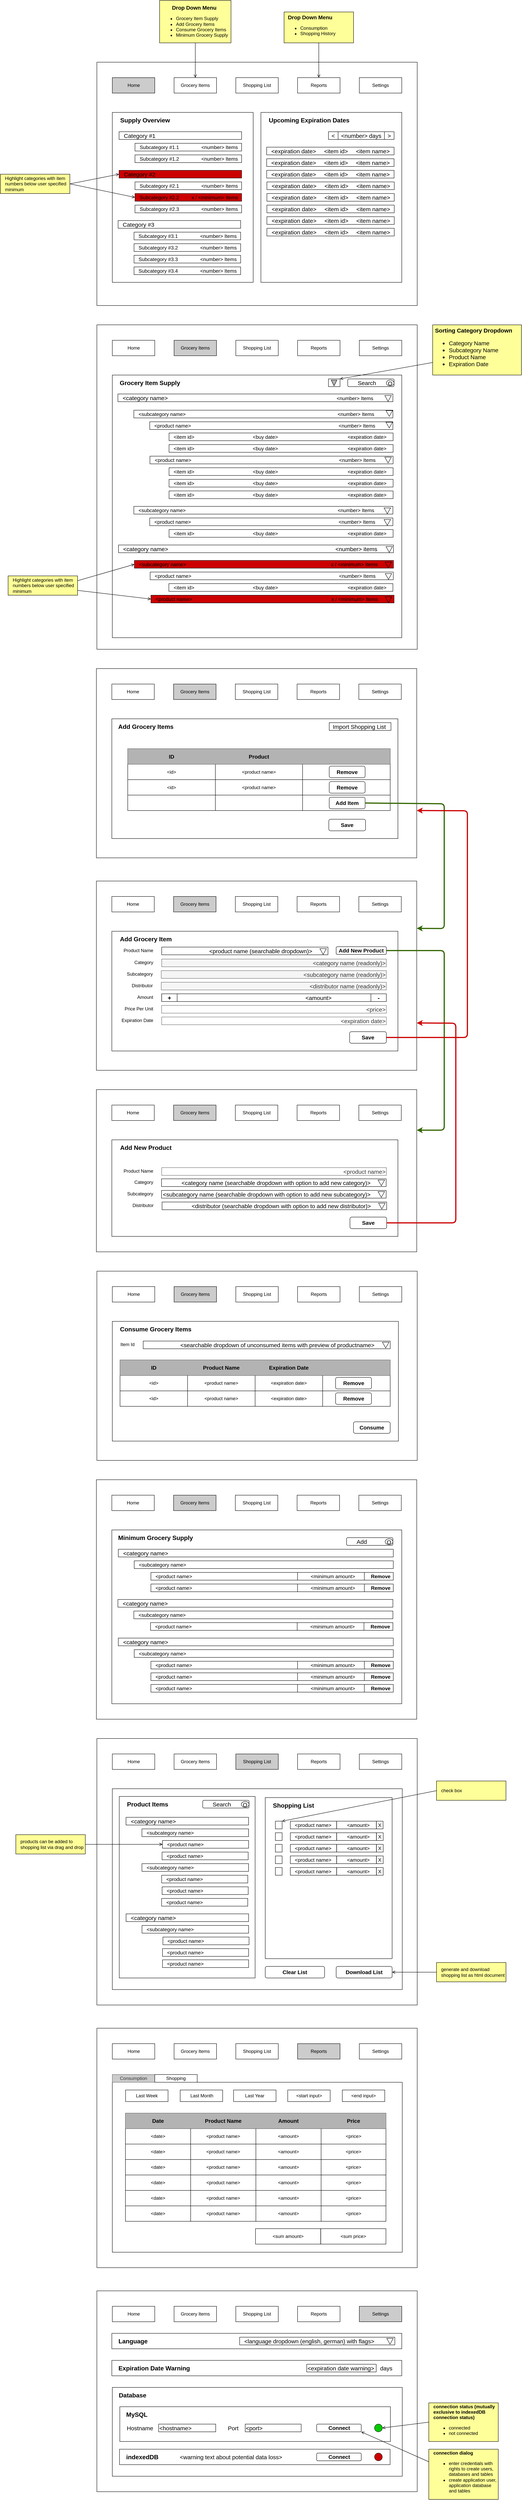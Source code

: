 <mxfile version="14.9.6" type="device"><diagram id="Ksbjp1rDjYdCrxRZ9wt3" name="Page-1"><mxGraphModel dx="2272" dy="1916" grid="1" gridSize="10" guides="1" tooltips="1" connect="1" arrows="1" fold="1" page="1" pageScale="1" pageWidth="850" pageHeight="1100" math="0" shadow="0"><root><mxCell id="0"/><mxCell id="1" parent="0"/><mxCell id="rosB4IsoOqjbeuEbhrWO-445" value="" style="rounded=0;whiteSpace=wrap;html=1;" parent="1" vertex="1"><mxGeometry x="80" y="5810" width="830" height="520" as="geometry"/></mxCell><mxCell id="rosB4IsoOqjbeuEbhrWO-516" value="" style="rounded=0;whiteSpace=wrap;html=1;strokeColor=#000000;align=left;" parent="1" vertex="1"><mxGeometry x="120" y="6060" width="751.25" height="230" as="geometry"/></mxCell><mxCell id="rosB4IsoOqjbeuEbhrWO-526" value="" style="rounded=0;whiteSpace=wrap;html=1;strokeColor=#000000;align=left;" parent="1" vertex="1"><mxGeometry x="139.44" y="6110" width="701.12" height="90" as="geometry"/></mxCell><mxCell id="WQAtoK85k_SqHO_mwqyF-1" value="" style="rounded=0;whiteSpace=wrap;html=1;" parent="1" vertex="1"><mxGeometry x="80" y="40" width="830" height="630" as="geometry"/></mxCell><mxCell id="WQAtoK85k_SqHO_mwqyF-2" value="" style="rounded=0;whiteSpace=wrap;html=1;fillColor=#CCCCCC;" parent="1" vertex="1"><mxGeometry x="120" y="80" width="110" height="40" as="geometry"/></mxCell><mxCell id="WQAtoK85k_SqHO_mwqyF-3" value="Home" style="text;html=1;strokeColor=none;fillColor=none;align=center;verticalAlign=middle;whiteSpace=wrap;rounded=0;" parent="1" vertex="1"><mxGeometry x="132.5" y="90" width="85" height="20" as="geometry"/></mxCell><mxCell id="WQAtoK85k_SqHO_mwqyF-4" value="" style="rounded=0;whiteSpace=wrap;html=1;" parent="1" vertex="1"><mxGeometry x="280" y="80" width="110" height="40" as="geometry"/></mxCell><mxCell id="WQAtoK85k_SqHO_mwqyF-5" value="Grocery Items" style="text;html=1;strokeColor=none;fillColor=none;align=center;verticalAlign=middle;whiteSpace=wrap;rounded=0;" parent="1" vertex="1"><mxGeometry x="286.25" y="90" width="97.5" height="20" as="geometry"/></mxCell><mxCell id="WQAtoK85k_SqHO_mwqyF-6" value="" style="rounded=0;whiteSpace=wrap;html=1;" parent="1" vertex="1"><mxGeometry x="440" y="80" width="110" height="40" as="geometry"/></mxCell><mxCell id="WQAtoK85k_SqHO_mwqyF-7" value="Shopping List" style="text;html=1;strokeColor=none;fillColor=none;align=center;verticalAlign=middle;whiteSpace=wrap;rounded=0;" parent="1" vertex="1"><mxGeometry x="446.25" y="90" width="97.5" height="20" as="geometry"/></mxCell><mxCell id="WQAtoK85k_SqHO_mwqyF-8" value="" style="rounded=0;whiteSpace=wrap;html=1;" parent="1" vertex="1"><mxGeometry x="600" y="80" width="110" height="40" as="geometry"/></mxCell><mxCell id="WQAtoK85k_SqHO_mwqyF-9" value="Reports" style="text;html=1;strokeColor=none;fillColor=none;align=center;verticalAlign=middle;whiteSpace=wrap;rounded=0;" parent="1" vertex="1"><mxGeometry x="606.25" y="90" width="97.5" height="20" as="geometry"/></mxCell><mxCell id="WQAtoK85k_SqHO_mwqyF-10" value="" style="rounded=0;whiteSpace=wrap;html=1;" parent="1" vertex="1"><mxGeometry x="760" y="80" width="110" height="40" as="geometry"/></mxCell><mxCell id="WQAtoK85k_SqHO_mwqyF-11" value="Settings" style="text;html=1;strokeColor=none;fillColor=none;align=center;verticalAlign=middle;whiteSpace=wrap;rounded=0;" parent="1" vertex="1"><mxGeometry x="766.25" y="90" width="97.5" height="20" as="geometry"/></mxCell><mxCell id="WQAtoK85k_SqHO_mwqyF-12" value="&lt;div style=&quot;text-align: center&quot;&gt;&lt;b style=&quot;font-size: 14px&quot;&gt;Drop Down Menu&lt;/b&gt;&lt;/div&gt;&lt;ul&gt;&lt;li&gt;Grocery Item Supply&lt;/li&gt;&lt;li&gt;Add Grocery Items&lt;/li&gt;&lt;li&gt;Consume Grocery Items&lt;/li&gt;&lt;li&gt;Minimum Grocery Supply&lt;/li&gt;&lt;/ul&gt;" style="text;html=1;align=left;verticalAlign=middle;whiteSpace=wrap;rounded=0;strokeColor=#000000;fillColor=#FFFF99;spacingTop=9;" parent="1" vertex="1"><mxGeometry x="242.51" y="-120" width="185" height="110" as="geometry"/></mxCell><mxCell id="WQAtoK85k_SqHO_mwqyF-13" value="" style="endArrow=open;html=1;entryX=0.5;entryY=0;entryDx=0;entryDy=0;exitX=0.5;exitY=1;exitDx=0;exitDy=0;startArrow=none;startFill=0;endFill=0;" parent="1" source="WQAtoK85k_SqHO_mwqyF-12" target="WQAtoK85k_SqHO_mwqyF-4" edge="1"><mxGeometry width="50" height="50" relative="1" as="geometry"><mxPoint x="400" y="420" as="sourcePoint"/><mxPoint x="450" y="370" as="targetPoint"/></mxGeometry></mxCell><mxCell id="WQAtoK85k_SqHO_mwqyF-15" value="&lt;div style=&quot;text-align: center&quot;&gt;&lt;b style=&quot;font-size: 14px&quot;&gt;Drop Down Menu&lt;/b&gt;&lt;/div&gt;&lt;ul&gt;&lt;li&gt;Consumption&lt;/li&gt;&lt;li&gt;Shopping History&lt;/li&gt;&lt;/ul&gt;" style="text;html=1;align=left;verticalAlign=middle;whiteSpace=wrap;rounded=0;strokeColor=#000000;fillColor=#FFFF99;" parent="1" vertex="1"><mxGeometry x="565" y="-90" width="180" height="80" as="geometry"/></mxCell><mxCell id="WQAtoK85k_SqHO_mwqyF-16" value="" style="endArrow=open;html=1;entryX=0.5;entryY=0;entryDx=0;entryDy=0;exitX=0.5;exitY=1;exitDx=0;exitDy=0;startArrow=none;startFill=0;endFill=0;" parent="1" source="WQAtoK85k_SqHO_mwqyF-15" target="WQAtoK85k_SqHO_mwqyF-8" edge="1"><mxGeometry width="50" height="50" relative="1" as="geometry"><mxPoint x="20" y="180" as="sourcePoint"/><mxPoint x="130" y="130" as="targetPoint"/></mxGeometry></mxCell><mxCell id="WQAtoK85k_SqHO_mwqyF-18" value="" style="rounded=0;whiteSpace=wrap;html=1;strokeColor=#000000;align=left;" parent="1" vertex="1"><mxGeometry x="120" y="170" width="365" height="440" as="geometry"/></mxCell><mxCell id="WQAtoK85k_SqHO_mwqyF-20" value="" style="rounded=0;whiteSpace=wrap;html=1;strokeColor=#000000;align=left;" parent="1" vertex="1"><mxGeometry x="505" y="170" width="365" height="440" as="geometry"/></mxCell><mxCell id="WQAtoK85k_SqHO_mwqyF-21" value="Supply Overview" style="text;html=1;strokeColor=none;fillColor=none;align=center;verticalAlign=middle;whiteSpace=wrap;rounded=0;fontSize=16;fontStyle=1" parent="1" vertex="1"><mxGeometry x="135" y="180" width="140" height="20" as="geometry"/></mxCell><mxCell id="WQAtoK85k_SqHO_mwqyF-22" value="Upcoming Expiration Dates" style="text;html=1;strokeColor=none;fillColor=none;align=center;verticalAlign=middle;whiteSpace=wrap;rounded=0;fontSize=16;fontStyle=1" parent="1" vertex="1"><mxGeometry x="520" y="180" width="220" height="20" as="geometry"/></mxCell><mxCell id="WQAtoK85k_SqHO_mwqyF-24" value="Category #1" style="text;html=1;align=left;verticalAlign=middle;whiteSpace=wrap;rounded=0;strokeColor=#000000;spacingLeft=10;fontSize=15;" parent="1" vertex="1"><mxGeometry x="137.5" y="220" width="317.5" height="20" as="geometry"/></mxCell><mxCell id="WQAtoK85k_SqHO_mwqyF-25" value="Category #2" style="text;html=1;align=left;verticalAlign=middle;whiteSpace=wrap;rounded=0;strokeColor=#000000;spacingLeft=10;fontSize=15;fillColor=#CC0000;" parent="1" vertex="1"><mxGeometry x="137.5" y="320" width="317.5" height="20" as="geometry"/></mxCell><mxCell id="WQAtoK85k_SqHO_mwqyF-26" value="Subcategory #1.1&amp;nbsp; &amp;nbsp; &amp;nbsp; &amp;nbsp; &amp;nbsp; &amp;nbsp; &amp;nbsp; &amp;nbsp; &amp;lt;number&amp;gt; Items&amp;nbsp;&amp;nbsp;" style="text;html=1;align=left;verticalAlign=middle;whiteSpace=wrap;rounded=0;strokeColor=#000000;spacingLeft=10;fontSize=13;" parent="1" vertex="1"><mxGeometry x="178.75" y="250" width="276.25" height="20" as="geometry"/></mxCell><mxCell id="WQAtoK85k_SqHO_mwqyF-27" value="Subcategory #1.2&amp;nbsp; &amp;nbsp; &amp;nbsp; &amp;nbsp; &amp;nbsp; &amp;nbsp; &amp;nbsp; &amp;nbsp; &amp;lt;number&amp;gt; Items&amp;nbsp;&amp;nbsp;" style="text;html=1;align=left;verticalAlign=middle;whiteSpace=wrap;rounded=0;strokeColor=#000000;spacingLeft=10;fontSize=13;" parent="1" vertex="1"><mxGeometry x="178.75" y="280" width="276.25" height="20" as="geometry"/></mxCell><mxCell id="WQAtoK85k_SqHO_mwqyF-28" value="Subcategory #2.1&amp;nbsp; &amp;nbsp; &amp;nbsp; &amp;nbsp; &amp;nbsp; &amp;nbsp; &amp;nbsp; &amp;nbsp; &amp;lt;number&amp;gt; Items&amp;nbsp;&amp;nbsp;" style="text;html=1;align=left;verticalAlign=middle;whiteSpace=wrap;rounded=0;strokeColor=#000000;spacingLeft=10;fontSize=13;" parent="1" vertex="1"><mxGeometry x="178.75" y="350" width="276.25" height="20" as="geometry"/></mxCell><mxCell id="WQAtoK85k_SqHO_mwqyF-29" value="Subcategory #2.2&amp;nbsp; &amp;nbsp; &amp;nbsp; &amp;nbsp; &amp;nbsp;x / &amp;lt;minimum&amp;gt; Items&amp;nbsp;&amp;nbsp;" style="text;html=1;align=left;verticalAlign=middle;whiteSpace=wrap;rounded=0;strokeColor=#000000;spacingLeft=10;fontSize=13;fillColor=#CC0000;" parent="1" vertex="1"><mxGeometry x="178.75" y="380" width="276.25" height="20" as="geometry"/></mxCell><mxCell id="WQAtoK85k_SqHO_mwqyF-30" value="Subcategory #2.3&amp;nbsp; &amp;nbsp; &amp;nbsp; &amp;nbsp; &amp;nbsp; &amp;nbsp; &amp;nbsp; &amp;nbsp; &amp;lt;number&amp;gt; Items&amp;nbsp;&amp;nbsp;" style="text;html=1;align=left;verticalAlign=middle;whiteSpace=wrap;rounded=0;strokeColor=#000000;spacingLeft=10;fontSize=13;" parent="1" vertex="1"><mxGeometry x="178.75" y="410" width="276.25" height="20" as="geometry"/></mxCell><mxCell id="WQAtoK85k_SqHO_mwqyF-32" value="Category #3" style="text;html=1;align=left;verticalAlign=middle;whiteSpace=wrap;rounded=0;strokeColor=#000000;spacingLeft=10;fontSize=15;" parent="1" vertex="1"><mxGeometry x="135" y="450" width="317.5" height="20" as="geometry"/></mxCell><mxCell id="WQAtoK85k_SqHO_mwqyF-33" value="Subcategory #3.1&amp;nbsp; &amp;nbsp; &amp;nbsp; &amp;nbsp; &amp;nbsp; &amp;nbsp; &amp;nbsp; &amp;nbsp; &amp;lt;number&amp;gt; Items&amp;nbsp;&amp;nbsp;" style="text;html=1;align=left;verticalAlign=middle;whiteSpace=wrap;rounded=0;strokeColor=#000000;spacingLeft=10;fontSize=13;" parent="1" vertex="1"><mxGeometry x="176.25" y="480" width="276.25" height="20" as="geometry"/></mxCell><mxCell id="WQAtoK85k_SqHO_mwqyF-34" value="Subcategory #3.2&amp;nbsp; &amp;nbsp; &amp;nbsp; &amp;nbsp; &amp;nbsp; &amp;nbsp; &amp;nbsp; &amp;nbsp; &amp;lt;number&amp;gt; Items&amp;nbsp;&amp;nbsp;" style="text;html=1;align=left;verticalAlign=middle;whiteSpace=wrap;rounded=0;strokeColor=#000000;spacingLeft=10;fontSize=13;" parent="1" vertex="1"><mxGeometry x="176.25" y="510" width="276.25" height="20" as="geometry"/></mxCell><mxCell id="WQAtoK85k_SqHO_mwqyF-35" value="Subcategory #3.3&amp;nbsp; &amp;nbsp; &amp;nbsp; &amp;nbsp; &amp;nbsp; &amp;nbsp; &amp;nbsp; &amp;nbsp; &amp;lt;number&amp;gt; Items&amp;nbsp;&amp;nbsp;" style="text;html=1;align=left;verticalAlign=middle;whiteSpace=wrap;rounded=0;strokeColor=#000000;spacingLeft=10;fontSize=13;" parent="1" vertex="1"><mxGeometry x="176.25" y="540" width="276.25" height="20" as="geometry"/></mxCell><mxCell id="WQAtoK85k_SqHO_mwqyF-36" value="Subcategory #3.4&amp;nbsp; &amp;nbsp; &amp;nbsp; &amp;nbsp; &amp;nbsp; &amp;nbsp; &amp;nbsp; &amp;nbsp; &amp;lt;number&amp;gt; Items&amp;nbsp;&amp;nbsp;" style="text;html=1;align=left;verticalAlign=middle;whiteSpace=wrap;rounded=0;strokeColor=#000000;spacingLeft=10;fontSize=13;" parent="1" vertex="1"><mxGeometry x="176.25" y="570" width="276.25" height="20" as="geometry"/></mxCell><mxCell id="WQAtoK85k_SqHO_mwqyF-37" value="Highlight categories with item numbers below user specified minimum" style="text;html=1;align=left;verticalAlign=middle;whiteSpace=wrap;rounded=0;strokeColor=#000000;spacingLeft=10;fillColor=#FFFF99;" parent="1" vertex="1"><mxGeometry x="-170" y="330" width="180" height="50" as="geometry"/></mxCell><mxCell id="WQAtoK85k_SqHO_mwqyF-38" value="" style="endArrow=open;html=1;entryX=0;entryY=0.5;entryDx=0;entryDy=0;exitX=1;exitY=0.5;exitDx=0;exitDy=0;startArrow=none;startFill=0;endFill=0;" parent="1" source="WQAtoK85k_SqHO_mwqyF-37" target="WQAtoK85k_SqHO_mwqyF-25" edge="1"><mxGeometry width="50" height="50" relative="1" as="geometry"><mxPoint x="20" y="180" as="sourcePoint"/><mxPoint x="130" y="130" as="targetPoint"/></mxGeometry></mxCell><mxCell id="WQAtoK85k_SqHO_mwqyF-39" value="" style="endArrow=open;html=1;entryX=0;entryY=0.5;entryDx=0;entryDy=0;exitX=1;exitY=0.5;exitDx=0;exitDy=0;startArrow=none;startFill=0;endFill=0;" parent="1" source="WQAtoK85k_SqHO_mwqyF-37" target="WQAtoK85k_SqHO_mwqyF-29" edge="1"><mxGeometry width="50" height="50" relative="1" as="geometry"><mxPoint x="10" y="340" as="sourcePoint"/><mxPoint x="147.5" y="340" as="targetPoint"/></mxGeometry></mxCell><mxCell id="WQAtoK85k_SqHO_mwqyF-41" value="&amp;lt;expiration date&amp;gt;&amp;nbsp; &amp;nbsp; &amp;nbsp;&amp;lt;item id&amp;gt;&amp;nbsp; &amp;nbsp; &amp;nbsp;&amp;lt;item name&amp;gt;" style="text;html=1;align=left;verticalAlign=middle;whiteSpace=wrap;rounded=0;strokeColor=#000000;spacingLeft=10;fontSize=15;" parent="1" vertex="1"><mxGeometry x="520" y="260" width="330" height="20" as="geometry"/></mxCell><mxCell id="WQAtoK85k_SqHO_mwqyF-42" value="&amp;lt;expiration date&amp;gt;&amp;nbsp; &amp;nbsp; &amp;nbsp;&amp;lt;item id&amp;gt;&amp;nbsp; &amp;nbsp; &amp;nbsp;&amp;lt;item name&amp;gt;" style="text;html=1;align=left;verticalAlign=middle;whiteSpace=wrap;rounded=0;strokeColor=#000000;spacingLeft=10;fontSize=15;" parent="1" vertex="1"><mxGeometry x="520" y="290" width="330" height="20" as="geometry"/></mxCell><mxCell id="WQAtoK85k_SqHO_mwqyF-43" value="&amp;lt;expiration date&amp;gt;&amp;nbsp; &amp;nbsp; &amp;nbsp;&amp;lt;item id&amp;gt;&amp;nbsp; &amp;nbsp; &amp;nbsp;&amp;lt;item name&amp;gt;" style="text;html=1;align=left;verticalAlign=middle;whiteSpace=wrap;rounded=0;strokeColor=#000000;spacingLeft=10;fontSize=15;" parent="1" vertex="1"><mxGeometry x="520" y="320" width="330" height="20" as="geometry"/></mxCell><mxCell id="eXbdtd18yUWpFi5cw4kQ-1" value="" style="rounded=0;whiteSpace=wrap;html=1;" parent="1" vertex="1"><mxGeometry x="705" y="220" width="120" height="20" as="geometry"/></mxCell><mxCell id="eXbdtd18yUWpFi5cw4kQ-2" value="&amp;lt;number&amp;gt; days" style="text;html=1;strokeColor=none;fillColor=none;align=center;verticalAlign=middle;whiteSpace=wrap;rounded=0;fontSize=15;" parent="1" vertex="1"><mxGeometry x="700" y="222.5" width="130" height="15" as="geometry"/></mxCell><mxCell id="eXbdtd18yUWpFi5cw4kQ-3" value="&amp;lt;" style="text;html=1;fillColor=none;align=center;verticalAlign=middle;whiteSpace=wrap;rounded=0;fontSize=15;strokeColor=#000000;" parent="1" vertex="1"><mxGeometry x="680" y="220" width="25" height="20" as="geometry"/></mxCell><mxCell id="eXbdtd18yUWpFi5cw4kQ-4" value="&amp;gt;" style="text;html=1;fillColor=none;align=center;verticalAlign=middle;whiteSpace=wrap;rounded=0;fontSize=15;strokeColor=#000000;" parent="1" vertex="1"><mxGeometry x="825" y="220" width="25" height="20" as="geometry"/></mxCell><mxCell id="eXbdtd18yUWpFi5cw4kQ-22" value="" style="rounded=0;whiteSpace=wrap;html=1;" parent="1" vertex="1"><mxGeometry x="80" y="720" width="830" height="840" as="geometry"/></mxCell><mxCell id="eXbdtd18yUWpFi5cw4kQ-23" value="" style="rounded=0;whiteSpace=wrap;html=1;fillColor=none;" parent="1" vertex="1"><mxGeometry x="120" y="760" width="110" height="40" as="geometry"/></mxCell><mxCell id="eXbdtd18yUWpFi5cw4kQ-24" value="Home" style="text;html=1;strokeColor=none;fillColor=none;align=center;verticalAlign=middle;whiteSpace=wrap;rounded=0;" parent="1" vertex="1"><mxGeometry x="132.5" y="770" width="85" height="20" as="geometry"/></mxCell><mxCell id="eXbdtd18yUWpFi5cw4kQ-25" value="" style="rounded=0;whiteSpace=wrap;html=1;fillColor=#CCCCCC;" parent="1" vertex="1"><mxGeometry x="280" y="760" width="110" height="40" as="geometry"/></mxCell><mxCell id="eXbdtd18yUWpFi5cw4kQ-26" value="Grocery Items" style="text;html=1;strokeColor=none;fillColor=none;align=center;verticalAlign=middle;whiteSpace=wrap;rounded=0;" parent="1" vertex="1"><mxGeometry x="286.25" y="770" width="97.5" height="20" as="geometry"/></mxCell><mxCell id="eXbdtd18yUWpFi5cw4kQ-27" value="" style="rounded=0;whiteSpace=wrap;html=1;" parent="1" vertex="1"><mxGeometry x="440" y="760" width="110" height="40" as="geometry"/></mxCell><mxCell id="eXbdtd18yUWpFi5cw4kQ-28" value="Shopping List" style="text;html=1;strokeColor=none;fillColor=none;align=center;verticalAlign=middle;whiteSpace=wrap;rounded=0;" parent="1" vertex="1"><mxGeometry x="446.25" y="770" width="97.5" height="20" as="geometry"/></mxCell><mxCell id="eXbdtd18yUWpFi5cw4kQ-29" value="" style="rounded=0;whiteSpace=wrap;html=1;" parent="1" vertex="1"><mxGeometry x="600" y="760" width="110" height="40" as="geometry"/></mxCell><mxCell id="eXbdtd18yUWpFi5cw4kQ-30" value="Reports" style="text;html=1;strokeColor=none;fillColor=none;align=center;verticalAlign=middle;whiteSpace=wrap;rounded=0;" parent="1" vertex="1"><mxGeometry x="606.25" y="770" width="97.5" height="20" as="geometry"/></mxCell><mxCell id="eXbdtd18yUWpFi5cw4kQ-31" value="" style="rounded=0;whiteSpace=wrap;html=1;" parent="1" vertex="1"><mxGeometry x="760" y="760" width="110" height="40" as="geometry"/></mxCell><mxCell id="eXbdtd18yUWpFi5cw4kQ-32" value="Settings" style="text;html=1;strokeColor=none;fillColor=none;align=center;verticalAlign=middle;whiteSpace=wrap;rounded=0;" parent="1" vertex="1"><mxGeometry x="766.25" y="770" width="97.5" height="20" as="geometry"/></mxCell><mxCell id="eXbdtd18yUWpFi5cw4kQ-33" value="" style="rounded=0;whiteSpace=wrap;html=1;strokeColor=#000000;align=left;" parent="1" vertex="1"><mxGeometry x="120" y="850" width="750" height="680" as="geometry"/></mxCell><mxCell id="eXbdtd18yUWpFi5cw4kQ-35" value="Grocery Item Supply" style="text;html=1;strokeColor=none;fillColor=none;align=center;verticalAlign=middle;whiteSpace=wrap;rounded=0;fontSize=16;fontStyle=1" parent="1" vertex="1"><mxGeometry x="135" y="860" width="165" height="20" as="geometry"/></mxCell><mxCell id="eXbdtd18yUWpFi5cw4kQ-37" value="&amp;lt;category name&amp;gt;&amp;nbsp;&lt;span style=&quot;font-size: 13px&quot;&gt;&amp;nbsp; &amp;nbsp; &amp;nbsp; &amp;nbsp; &amp;nbsp; &amp;nbsp; &amp;nbsp; &amp;nbsp; &amp;nbsp; &amp;nbsp; &amp;nbsp; &amp;nbsp; &amp;nbsp; &amp;nbsp; &amp;nbsp; &amp;nbsp; &amp;nbsp; &amp;nbsp; &amp;nbsp; &amp;nbsp; &amp;nbsp; &amp;nbsp; &amp;nbsp; &amp;nbsp; &amp;nbsp; &amp;nbsp; &amp;nbsp; &amp;nbsp; &amp;nbsp; &amp;nbsp; &amp;nbsp; &amp;nbsp; &amp;nbsp; &amp;nbsp; &amp;nbsp; &amp;nbsp; &amp;nbsp; &amp;nbsp; &amp;nbsp; &amp;nbsp; &amp;nbsp; &amp;nbsp; &amp;nbsp; &amp;nbsp; &amp;nbsp; &amp;nbsp; &amp;nbsp; &amp;nbsp; &amp;nbsp; &amp;nbsp; &amp;nbsp; &amp;nbsp; &amp;nbsp; &amp;nbsp; &amp;nbsp; &amp;nbsp; &amp;nbsp; &amp;nbsp; &amp;nbsp; &amp;nbsp; &amp;lt;number&amp;gt; Items&amp;nbsp;&lt;/span&gt;" style="text;html=1;align=left;verticalAlign=middle;whiteSpace=wrap;rounded=0;strokeColor=#000000;spacingLeft=10;fontSize=15;" parent="1" vertex="1"><mxGeometry x="134.5" y="899" width="712.5" height="20" as="geometry"/></mxCell><mxCell id="eXbdtd18yUWpFi5cw4kQ-38" value="&amp;lt;category name&amp;gt;&amp;nbsp; &amp;nbsp; &amp;nbsp; &amp;nbsp; &amp;nbsp; &amp;nbsp; &amp;nbsp; &amp;nbsp; &amp;nbsp; &amp;nbsp; &amp;nbsp; &amp;nbsp; &amp;nbsp; &amp;nbsp; &amp;nbsp; &amp;nbsp; &amp;nbsp; &amp;nbsp; &amp;nbsp; &amp;nbsp; &amp;nbsp; &amp;nbsp; &amp;nbsp; &amp;nbsp; &amp;nbsp; &amp;nbsp; &amp;nbsp; &amp;nbsp; &amp;nbsp; &amp;nbsp; &amp;nbsp; &amp;nbsp; &amp;nbsp; &amp;nbsp; &amp;nbsp; &amp;nbsp; &amp;nbsp; &amp;nbsp; &amp;nbsp; &amp;nbsp; &amp;nbsp; &amp;nbsp; &amp;nbsp; &amp;nbsp; &amp;nbsp; &amp;nbsp; &amp;nbsp; &amp;nbsp; &amp;nbsp; &amp;nbsp; &amp;nbsp; &amp;nbsp; &amp;lt;number&amp;gt; items" style="text;html=1;align=left;verticalAlign=middle;whiteSpace=wrap;rounded=0;strokeColor=#000000;spacingLeft=10;fontSize=15;" parent="1" vertex="1"><mxGeometry x="136" y="1290" width="712.5" height="20" as="geometry"/></mxCell><mxCell id="eXbdtd18yUWpFi5cw4kQ-39" value="&amp;lt;subcategory name&amp;gt;&amp;nbsp; &amp;nbsp; &amp;nbsp; &amp;nbsp; &amp;nbsp; &amp;nbsp; &amp;nbsp; &amp;nbsp; &amp;nbsp; &amp;nbsp; &amp;nbsp; &amp;nbsp; &amp;nbsp; &amp;nbsp; &amp;nbsp; &amp;nbsp; &amp;nbsp; &amp;nbsp; &amp;nbsp; &amp;nbsp; &amp;nbsp; &amp;nbsp; &amp;nbsp; &amp;nbsp; &amp;nbsp; &amp;nbsp; &amp;nbsp; &amp;nbsp; &amp;nbsp; &amp;nbsp; &amp;nbsp; &amp;nbsp; &amp;nbsp; &amp;nbsp; &amp;nbsp; &amp;nbsp; &amp;nbsp; &amp;nbsp; &amp;nbsp; &amp;nbsp; &amp;nbsp; &amp;nbsp; &amp;nbsp; &amp;nbsp; &amp;nbsp; &amp;nbsp; &amp;nbsp; &amp;nbsp; &amp;nbsp; &amp;nbsp; &amp;nbsp; &amp;nbsp; &amp;nbsp; &amp;nbsp; &amp;nbsp;&amp;lt;number&amp;gt; Items&amp;nbsp;&amp;nbsp;" style="text;html=1;align=left;verticalAlign=middle;whiteSpace=wrap;rounded=0;strokeColor=#000000;spacingLeft=10;fontSize=13;" parent="1" vertex="1"><mxGeometry x="175.75" y="941" width="671.25" height="20" as="geometry"/></mxCell><mxCell id="eXbdtd18yUWpFi5cw4kQ-40" value="&amp;lt;product name&amp;gt;&amp;nbsp; &amp;nbsp; &amp;nbsp; &amp;nbsp; &amp;nbsp; &amp;nbsp; &amp;nbsp; &amp;nbsp; &amp;nbsp; &amp;nbsp; &amp;nbsp; &amp;nbsp; &amp;nbsp; &amp;nbsp; &amp;nbsp; &amp;nbsp; &amp;nbsp; &amp;nbsp; &amp;nbsp; &amp;nbsp; &amp;nbsp; &amp;nbsp; &amp;nbsp; &amp;nbsp; &amp;nbsp; &amp;nbsp; &amp;nbsp; &amp;nbsp; &amp;nbsp; &amp;nbsp; &amp;nbsp; &amp;nbsp; &amp;nbsp; &amp;nbsp; &amp;nbsp; &amp;nbsp; &amp;nbsp; &amp;nbsp; &amp;nbsp; &amp;nbsp; &amp;nbsp; &amp;nbsp; &amp;nbsp; &amp;nbsp; &amp;nbsp; &amp;nbsp; &amp;nbsp; &amp;nbsp; &amp;nbsp; &amp;nbsp; &amp;nbsp; &amp;nbsp; &amp;nbsp; &amp;lt;number&amp;gt; Items&amp;nbsp;&amp;nbsp;" style="text;html=1;align=left;verticalAlign=middle;whiteSpace=wrap;rounded=0;strokeColor=#000000;spacingLeft=10;fontSize=13;" parent="1" vertex="1"><mxGeometry x="217" y="971" width="630" height="20" as="geometry"/></mxCell><mxCell id="eXbdtd18yUWpFi5cw4kQ-42" value="&amp;lt;subcategory name&amp;gt;&amp;nbsp; &amp;nbsp; &amp;nbsp; &amp;nbsp; &amp;nbsp; &amp;nbsp; &amp;nbsp; &amp;nbsp; &amp;nbsp; &amp;nbsp; &amp;nbsp; &amp;nbsp; &amp;nbsp; &amp;nbsp; &amp;nbsp; &amp;nbsp; &amp;nbsp; &amp;nbsp; &amp;nbsp; &amp;nbsp; &amp;nbsp; &amp;nbsp; &amp;nbsp; &amp;nbsp; &amp;nbsp; &amp;nbsp; &amp;nbsp; &amp;nbsp; &amp;nbsp; &amp;nbsp; &amp;nbsp; &amp;nbsp; &amp;nbsp; &amp;nbsp; &amp;nbsp; &amp;nbsp; &amp;nbsp; &amp;nbsp; &amp;nbsp; &amp;nbsp; &amp;nbsp; &amp;nbsp; &amp;nbsp; &amp;nbsp; &amp;nbsp; &amp;nbsp; &amp;nbsp; &amp;nbsp; &amp;nbsp; &amp;nbsp; &amp;nbsp; &amp;nbsp; x / &amp;lt;minimum&amp;gt; Items&amp;nbsp;&amp;nbsp;" style="text;html=1;align=left;verticalAlign=middle;whiteSpace=wrap;rounded=0;strokeColor=#000000;spacingLeft=10;fontSize=13;fillColor=#CC0000;" parent="1" vertex="1"><mxGeometry x="177.25" y="1330" width="671.25" height="20" as="geometry"/></mxCell><mxCell id="eXbdtd18yUWpFi5cw4kQ-60" value="Search" style="rounded=1;whiteSpace=wrap;html=1;fontSize=15;strokeColor=#000000;fillColor=none;align=left;spacingLeft=24;" parent="1" vertex="1"><mxGeometry x="730" y="860" width="120" height="20" as="geometry"/></mxCell><mxCell id="eXbdtd18yUWpFi5cw4kQ-61" value="O" style="ellipse;whiteSpace=wrap;html=1;fontSize=15;strokeColor=#000000;fillColor=none;align=center;" parent="1" vertex="1"><mxGeometry x="830" y="863" width="20" height="15" as="geometry"/></mxCell><mxCell id="eXbdtd18yUWpFi5cw4kQ-62" value="" style="rounded=0;whiteSpace=wrap;html=1;fontSize=15;strokeColor=#000000;fillColor=none;align=left;" parent="1" vertex="1"><mxGeometry x="680" y="860" width="30" height="20" as="geometry"/></mxCell><mxCell id="eXbdtd18yUWpFi5cw4kQ-63" value="" style="triangle;whiteSpace=wrap;html=1;fontSize=15;strokeColor=#000000;align=left;rotation=90;fillColor=#B3B3B3;" parent="1" vertex="1"><mxGeometry x="687" y="863" width="15" height="15" as="geometry"/></mxCell><mxCell id="eXbdtd18yUWpFi5cw4kQ-64" value="&lt;div&gt;&lt;span&gt;&lt;b&gt;&amp;nbsp;Sorting Category Dropdown&lt;/b&gt;&lt;/span&gt;&lt;/div&gt;&lt;ul&gt;&lt;li&gt;Category Name&lt;/li&gt;&lt;li&gt;Subcategory Name&lt;/li&gt;&lt;li&gt;Product Name&lt;/li&gt;&lt;li&gt;Expiration Date&lt;/li&gt;&lt;/ul&gt;" style="text;html=1;align=left;verticalAlign=middle;whiteSpace=wrap;rounded=0;fontSize=15;fillColor=#FFFF99;strokeColor=#000000;" parent="1" vertex="1"><mxGeometry x="950" y="720" width="230" height="130" as="geometry"/></mxCell><mxCell id="eXbdtd18yUWpFi5cw4kQ-66" value="" style="triangle;whiteSpace=wrap;html=1;fontSize=15;strokeColor=#000000;align=left;rotation=90;fillColor=none;" parent="1" vertex="1"><mxGeometry x="827" y="902" width="15" height="17" as="geometry"/></mxCell><mxCell id="eXbdtd18yUWpFi5cw4kQ-67" value="" style="endArrow=open;html=1;entryX=1;entryY=0;entryDx=0;entryDy=0;exitX=0;exitY=0.75;exitDx=0;exitDy=0;startArrow=none;startFill=0;endFill=0;" parent="1" source="eXbdtd18yUWpFi5cw4kQ-64" target="eXbdtd18yUWpFi5cw4kQ-62" edge="1"><mxGeometry width="50" height="50" relative="1" as="geometry"><mxPoint x="1070" y="570" as="sourcePoint"/><mxPoint x="1238.75" y="605" as="targetPoint"/></mxGeometry></mxCell><mxCell id="eXbdtd18yUWpFi5cw4kQ-68" value="" style="triangle;whiteSpace=wrap;html=1;fontSize=15;strokeColor=#000000;align=left;rotation=90;fillColor=none;" parent="1" vertex="1"><mxGeometry x="830" y="941" width="15" height="17" as="geometry"/></mxCell><mxCell id="eXbdtd18yUWpFi5cw4kQ-69" value="" style="triangle;whiteSpace=wrap;html=1;fontSize=15;strokeColor=#000000;align=left;rotation=90;fillColor=none;" parent="1" vertex="1"><mxGeometry x="830" y="971" width="15" height="17" as="geometry"/></mxCell><mxCell id="eXbdtd18yUWpFi5cw4kQ-70" value="&amp;lt;item id&amp;gt;&amp;nbsp; &amp;nbsp; &amp;nbsp; &amp;nbsp; &amp;nbsp; &amp;nbsp; &amp;nbsp; &amp;nbsp; &amp;nbsp; &amp;nbsp; &amp;nbsp; &amp;nbsp; &amp;nbsp; &amp;nbsp; &amp;nbsp; &amp;nbsp; &amp;nbsp; &amp;nbsp; &amp;nbsp; &amp;nbsp; &amp;nbsp; &amp;lt;buy date&amp;gt;&amp;nbsp; &amp;nbsp; &amp;nbsp; &amp;nbsp; &amp;nbsp; &amp;nbsp; &amp;nbsp; &amp;nbsp; &amp;nbsp; &amp;nbsp; &amp;nbsp; &amp;nbsp; &amp;nbsp; &amp;nbsp; &amp;nbsp; &amp;nbsp; &amp;nbsp; &amp;nbsp; &amp;nbsp; &amp;nbsp; &amp;nbsp; &amp;nbsp; &amp;nbsp; &amp;nbsp; &amp;nbsp; &amp;lt;expiration date&amp;gt;&amp;nbsp;&amp;nbsp;" style="text;html=1;align=left;verticalAlign=middle;whiteSpace=wrap;rounded=0;strokeColor=#000000;spacingLeft=10;fontSize=13;" parent="1" vertex="1"><mxGeometry x="267" y="1000" width="580.5" height="20" as="geometry"/></mxCell><mxCell id="eXbdtd18yUWpFi5cw4kQ-72" value="&amp;lt;product name&amp;gt;&amp;nbsp; &amp;nbsp; &amp;nbsp; &amp;nbsp; &amp;nbsp; &amp;nbsp; &amp;nbsp; &amp;nbsp; &amp;nbsp; &amp;nbsp; &amp;nbsp; &amp;nbsp; &amp;nbsp; &amp;nbsp; &amp;nbsp; &amp;nbsp; &amp;nbsp; &amp;nbsp; &amp;nbsp; &amp;nbsp; &amp;nbsp; &amp;nbsp; &amp;nbsp; &amp;nbsp; &amp;nbsp; &amp;nbsp; &amp;nbsp; &amp;nbsp; &amp;nbsp; &amp;nbsp; &amp;nbsp; &amp;nbsp; &amp;nbsp; &amp;nbsp; &amp;nbsp; &amp;nbsp; &amp;nbsp; &amp;nbsp; &amp;nbsp; &amp;nbsp; &amp;nbsp; &amp;nbsp; &amp;nbsp; &amp;nbsp; &amp;nbsp; &amp;nbsp; &amp;nbsp; &amp;nbsp; &amp;nbsp; &amp;nbsp; &amp;nbsp; &amp;nbsp; &amp;nbsp; &amp;lt;number&amp;gt; Items&amp;nbsp;&amp;nbsp;" style="text;html=1;align=left;verticalAlign=middle;whiteSpace=wrap;rounded=0;strokeColor=#000000;spacingLeft=10;fontSize=13;" parent="1" vertex="1"><mxGeometry x="217.5" y="1060" width="630" height="20" as="geometry"/></mxCell><mxCell id="eXbdtd18yUWpFi5cw4kQ-76" value="&amp;lt;subcategory name&amp;gt;&amp;nbsp; &amp;nbsp; &amp;nbsp; &amp;nbsp; &amp;nbsp; &amp;nbsp; &amp;nbsp; &amp;nbsp; &amp;nbsp; &amp;nbsp; &amp;nbsp; &amp;nbsp; &amp;nbsp; &amp;nbsp; &amp;nbsp; &amp;nbsp; &amp;nbsp; &amp;nbsp; &amp;nbsp; &amp;nbsp; &amp;nbsp; &amp;nbsp; &amp;nbsp; &amp;nbsp; &amp;nbsp; &amp;nbsp; &amp;nbsp; &amp;nbsp; &amp;nbsp; &amp;nbsp; &amp;nbsp; &amp;nbsp; &amp;nbsp; &amp;nbsp; &amp;nbsp; &amp;nbsp; &amp;nbsp; &amp;nbsp; &amp;nbsp; &amp;nbsp; &amp;nbsp; &amp;nbsp; &amp;nbsp; &amp;nbsp; &amp;nbsp; &amp;nbsp; &amp;nbsp; &amp;nbsp; &amp;nbsp; &amp;nbsp; &amp;nbsp; &amp;nbsp; &amp;nbsp; &amp;nbsp; &amp;nbsp;&amp;lt;number&amp;gt; Items&amp;nbsp;&amp;nbsp;" style="text;html=1;align=left;verticalAlign=middle;whiteSpace=wrap;rounded=0;strokeColor=#000000;spacingLeft=10;fontSize=13;" parent="1" vertex="1"><mxGeometry x="175.75" y="1190" width="671.25" height="20" as="geometry"/></mxCell><mxCell id="eXbdtd18yUWpFi5cw4kQ-77" value="&amp;lt;product name&amp;gt;&amp;nbsp; &amp;nbsp; &amp;nbsp; &amp;nbsp; &amp;nbsp; &amp;nbsp; &amp;nbsp; &amp;nbsp; &amp;nbsp; &amp;nbsp; &amp;nbsp; &amp;nbsp; &amp;nbsp; &amp;nbsp; &amp;nbsp; &amp;nbsp; &amp;nbsp; &amp;nbsp; &amp;nbsp; &amp;nbsp; &amp;nbsp; &amp;nbsp; &amp;nbsp; &amp;nbsp; &amp;nbsp; &amp;nbsp; &amp;nbsp; &amp;nbsp; &amp;nbsp; &amp;nbsp; &amp;nbsp; &amp;nbsp; &amp;nbsp; &amp;nbsp; &amp;nbsp; &amp;nbsp; &amp;nbsp; &amp;nbsp; &amp;nbsp; &amp;nbsp; &amp;nbsp; &amp;nbsp; &amp;nbsp; &amp;nbsp; &amp;nbsp; &amp;nbsp; &amp;nbsp; &amp;nbsp; &amp;nbsp; &amp;nbsp; &amp;nbsp; &amp;nbsp; &amp;nbsp; &amp;lt;number&amp;gt; Items&amp;nbsp;&amp;nbsp;" style="text;html=1;align=left;verticalAlign=middle;whiteSpace=wrap;rounded=0;strokeColor=#000000;spacingLeft=10;fontSize=13;" parent="1" vertex="1"><mxGeometry x="217" y="1220" width="630" height="20" as="geometry"/></mxCell><mxCell id="eXbdtd18yUWpFi5cw4kQ-80" value="" style="triangle;whiteSpace=wrap;html=1;fontSize=15;strokeColor=#000000;align=left;rotation=90;fillColor=none;" parent="1" vertex="1"><mxGeometry x="827" y="1061.5" width="15" height="17" as="geometry"/></mxCell><mxCell id="eXbdtd18yUWpFi5cw4kQ-81" value="" style="triangle;whiteSpace=wrap;html=1;fontSize=15;strokeColor=#000000;align=left;rotation=90;fillColor=none;" parent="1" vertex="1"><mxGeometry x="825" y="1193" width="15" height="17" as="geometry"/></mxCell><mxCell id="eXbdtd18yUWpFi5cw4kQ-82" value="" style="triangle;whiteSpace=wrap;html=1;fontSize=15;strokeColor=#000000;align=left;rotation=90;fillColor=none;" parent="1" vertex="1"><mxGeometry x="825" y="1223" width="15" height="17" as="geometry"/></mxCell><mxCell id="eXbdtd18yUWpFi5cw4kQ-83" value="" style="triangle;whiteSpace=wrap;html=1;fontSize=15;strokeColor=#000000;align=left;rotation=90;fillColor=none;" parent="1" vertex="1"><mxGeometry x="827.5" y="1333" width="15" height="17" as="geometry"/></mxCell><mxCell id="eXbdtd18yUWpFi5cw4kQ-84" value="" style="triangle;whiteSpace=wrap;html=1;fontSize=15;strokeColor=#000000;align=left;rotation=90;fillColor=none;" parent="1" vertex="1"><mxGeometry x="830" y="1293" width="15" height="17" as="geometry"/></mxCell><mxCell id="eXbdtd18yUWpFi5cw4kQ-85" value="&amp;lt;product name&amp;gt;&amp;nbsp; &amp;nbsp; &amp;nbsp; &amp;nbsp; &amp;nbsp; &amp;nbsp; &amp;nbsp; &amp;nbsp; &amp;nbsp; &amp;nbsp; &amp;nbsp; &amp;nbsp; &amp;nbsp; &amp;nbsp; &amp;nbsp; &amp;nbsp; &amp;nbsp; &amp;nbsp; &amp;nbsp; &amp;nbsp; &amp;nbsp; &amp;nbsp; &amp;nbsp; &amp;nbsp; &amp;nbsp; &amp;nbsp; &amp;nbsp; &amp;nbsp; &amp;nbsp; &amp;nbsp; &amp;nbsp; &amp;nbsp; &amp;nbsp; &amp;nbsp; &amp;nbsp; &amp;nbsp; &amp;nbsp; &amp;nbsp; &amp;nbsp; &amp;nbsp; &amp;nbsp; &amp;nbsp; &amp;nbsp; &amp;nbsp; &amp;nbsp; &amp;nbsp; &amp;nbsp; &amp;nbsp; &amp;nbsp; &amp;nbsp; &amp;nbsp; &amp;nbsp; &amp;nbsp; &amp;lt;number&amp;gt; Items&amp;nbsp;&amp;nbsp;" style="text;html=1;align=left;verticalAlign=middle;whiteSpace=wrap;rounded=0;strokeColor=#000000;spacingLeft=10;fontSize=13;" parent="1" vertex="1"><mxGeometry x="218" y="1360" width="630" height="20" as="geometry"/></mxCell><mxCell id="eXbdtd18yUWpFi5cw4kQ-87" value="" style="triangle;whiteSpace=wrap;html=1;fontSize=15;strokeColor=#000000;align=left;rotation=90;fillColor=none;" parent="1" vertex="1"><mxGeometry x="828" y="1363" width="15" height="17" as="geometry"/></mxCell><mxCell id="eXbdtd18yUWpFi5cw4kQ-88" value="&amp;lt;product name&amp;gt;&amp;nbsp; &amp;nbsp; &amp;nbsp; &amp;nbsp; &amp;nbsp; &amp;nbsp; &amp;nbsp; &amp;nbsp; &amp;nbsp; &amp;nbsp; &amp;nbsp; &amp;nbsp; &amp;nbsp; &amp;nbsp; &amp;nbsp; &amp;nbsp; &amp;nbsp; &amp;nbsp; &amp;nbsp; &amp;nbsp; &amp;nbsp; &amp;nbsp; &amp;nbsp; &amp;nbsp; &amp;nbsp; &amp;nbsp; &amp;nbsp; &amp;nbsp; &amp;nbsp; &amp;nbsp; &amp;nbsp; &amp;nbsp; &amp;nbsp; &amp;nbsp; &amp;nbsp; &amp;nbsp; &amp;nbsp; &amp;nbsp; &amp;nbsp; &amp;nbsp; &amp;nbsp; &amp;nbsp; &amp;nbsp; &amp;nbsp; &amp;nbsp; &amp;nbsp; &amp;nbsp; &amp;nbsp; &amp;nbsp; &amp;nbsp; x / &amp;lt;minimum&amp;gt; Items&amp;nbsp;&amp;nbsp;" style="text;html=1;align=left;verticalAlign=middle;whiteSpace=wrap;rounded=0;strokeColor=#000000;spacingLeft=10;fontSize=13;fillColor=#CC0000;" parent="1" vertex="1"><mxGeometry x="220" y="1420" width="630" height="20" as="geometry"/></mxCell><mxCell id="eXbdtd18yUWpFi5cw4kQ-90" value="" style="triangle;whiteSpace=wrap;html=1;fontSize=15;strokeColor=#000000;align=left;rotation=90;fillColor=none;" parent="1" vertex="1"><mxGeometry x="828" y="1423" width="15" height="17" as="geometry"/></mxCell><mxCell id="eXbdtd18yUWpFi5cw4kQ-91" value="Highlight categories with item numbers below user specified minimum" style="text;html=1;align=left;verticalAlign=middle;whiteSpace=wrap;rounded=0;strokeColor=#000000;spacingLeft=10;fillColor=#FFFF99;" parent="1" vertex="1"><mxGeometry x="-150" y="1370" width="180" height="50" as="geometry"/></mxCell><mxCell id="eXbdtd18yUWpFi5cw4kQ-92" value="" style="endArrow=open;html=1;entryX=0;entryY=0.5;entryDx=0;entryDy=0;exitX=1;exitY=0.25;exitDx=0;exitDy=0;startArrow=none;startFill=0;endFill=0;" parent="1" source="eXbdtd18yUWpFi5cw4kQ-91" target="eXbdtd18yUWpFi5cw4kQ-42" edge="1"><mxGeometry width="50" height="50" relative="1" as="geometry"><mxPoint x="100" y="1210" as="sourcePoint"/><mxPoint x="-140" y="1252.5" as="targetPoint"/></mxGeometry></mxCell><mxCell id="eXbdtd18yUWpFi5cw4kQ-93" value="" style="endArrow=open;html=1;entryX=0;entryY=0.5;entryDx=0;entryDy=0;exitX=1;exitY=0.75;exitDx=0;exitDy=0;startArrow=none;startFill=0;endFill=0;" parent="1" source="eXbdtd18yUWpFi5cw4kQ-91" target="eXbdtd18yUWpFi5cw4kQ-88" edge="1"><mxGeometry width="50" height="50" relative="1" as="geometry"><mxPoint x="40" y="1392.5" as="sourcePoint"/><mxPoint x="189.25" y="1350" as="targetPoint"/></mxGeometry></mxCell><mxCell id="eXbdtd18yUWpFi5cw4kQ-95" value="" style="rounded=0;whiteSpace=wrap;html=1;" parent="1" vertex="1"><mxGeometry x="78.75" y="1610" width="830" height="490" as="geometry"/></mxCell><mxCell id="eXbdtd18yUWpFi5cw4kQ-96" value="" style="rounded=0;whiteSpace=wrap;html=1;fillColor=none;" parent="1" vertex="1"><mxGeometry x="118.75" y="1650" width="110" height="40" as="geometry"/></mxCell><mxCell id="eXbdtd18yUWpFi5cw4kQ-97" value="Home" style="text;html=1;strokeColor=none;fillColor=none;align=center;verticalAlign=middle;whiteSpace=wrap;rounded=0;" parent="1" vertex="1"><mxGeometry x="131.25" y="1660" width="85" height="20" as="geometry"/></mxCell><mxCell id="eXbdtd18yUWpFi5cw4kQ-98" value="" style="rounded=0;whiteSpace=wrap;html=1;fillColor=#CCCCCC;" parent="1" vertex="1"><mxGeometry x="278.75" y="1650" width="110" height="40" as="geometry"/></mxCell><mxCell id="eXbdtd18yUWpFi5cw4kQ-99" value="Grocery Items" style="text;html=1;strokeColor=none;fillColor=none;align=center;verticalAlign=middle;whiteSpace=wrap;rounded=0;" parent="1" vertex="1"><mxGeometry x="285" y="1660" width="97.5" height="20" as="geometry"/></mxCell><mxCell id="eXbdtd18yUWpFi5cw4kQ-100" value="" style="rounded=0;whiteSpace=wrap;html=1;" parent="1" vertex="1"><mxGeometry x="438.75" y="1650" width="110" height="40" as="geometry"/></mxCell><mxCell id="eXbdtd18yUWpFi5cw4kQ-101" value="Shopping List" style="text;html=1;strokeColor=none;fillColor=none;align=center;verticalAlign=middle;whiteSpace=wrap;rounded=0;" parent="1" vertex="1"><mxGeometry x="445" y="1660" width="97.5" height="20" as="geometry"/></mxCell><mxCell id="eXbdtd18yUWpFi5cw4kQ-102" value="" style="rounded=0;whiteSpace=wrap;html=1;" parent="1" vertex="1"><mxGeometry x="598.75" y="1650" width="110" height="40" as="geometry"/></mxCell><mxCell id="eXbdtd18yUWpFi5cw4kQ-103" value="Reports" style="text;html=1;strokeColor=none;fillColor=none;align=center;verticalAlign=middle;whiteSpace=wrap;rounded=0;" parent="1" vertex="1"><mxGeometry x="605" y="1660" width="97.5" height="20" as="geometry"/></mxCell><mxCell id="eXbdtd18yUWpFi5cw4kQ-104" value="" style="rounded=0;whiteSpace=wrap;html=1;" parent="1" vertex="1"><mxGeometry x="758.75" y="1650" width="110" height="40" as="geometry"/></mxCell><mxCell id="eXbdtd18yUWpFi5cw4kQ-105" value="Settings" style="text;html=1;strokeColor=none;fillColor=none;align=center;verticalAlign=middle;whiteSpace=wrap;rounded=0;" parent="1" vertex="1"><mxGeometry x="765" y="1660" width="97.5" height="20" as="geometry"/></mxCell><mxCell id="eXbdtd18yUWpFi5cw4kQ-106" value="" style="rounded=0;whiteSpace=wrap;html=1;strokeColor=#000000;align=left;" parent="1" vertex="1"><mxGeometry x="118.75" y="1740" width="741.25" height="310" as="geometry"/></mxCell><mxCell id="eXbdtd18yUWpFi5cw4kQ-108" value="Add Grocery Items" style="text;html=1;strokeColor=none;fillColor=none;align=center;verticalAlign=middle;whiteSpace=wrap;rounded=0;fontSize=16;fontStyle=1" parent="1" vertex="1"><mxGeometry x="133.75" y="1750" width="146.25" height="20" as="geometry"/></mxCell><mxCell id="eXbdtd18yUWpFi5cw4kQ-133" value="Import Shopping List&amp;nbsp;" style="text;html=1;fillColor=none;align=center;verticalAlign=middle;whiteSpace=wrap;rounded=0;fontSize=15;strokeColor=#000000;" parent="1" vertex="1"><mxGeometry x="682" y="1750" width="160" height="20" as="geometry"/></mxCell><mxCell id="eXbdtd18yUWpFi5cw4kQ-134" value="" style="shape=table;html=1;whiteSpace=wrap;startSize=0;container=1;collapsible=0;childLayout=tableLayout;fontSize=15;strokeColor=#000000;align=left;fillColor=none;" parent="1" vertex="1"><mxGeometry x="160" y="1817.5" width="680" height="160" as="geometry"/></mxCell><mxCell id="eXbdtd18yUWpFi5cw4kQ-135" value="" style="shape=partialRectangle;html=1;whiteSpace=wrap;collapsible=0;dropTarget=0;pointerEvents=0;fillColor=none;top=0;left=0;bottom=0;right=0;points=[[0,0.5],[1,0.5]];portConstraint=eastwest;" parent="eXbdtd18yUWpFi5cw4kQ-134" vertex="1"><mxGeometry width="680" height="40" as="geometry"/></mxCell><mxCell id="eXbdtd18yUWpFi5cw4kQ-136" value="ID" style="shape=partialRectangle;html=1;whiteSpace=wrap;connectable=0;top=0;left=0;bottom=0;right=0;overflow=hidden;pointerEvents=1;fontSize=14;fontStyle=1;fillColor=#B3B3B3;" parent="eXbdtd18yUWpFi5cw4kQ-135" vertex="1"><mxGeometry width="227" height="40" as="geometry"/></mxCell><mxCell id="eXbdtd18yUWpFi5cw4kQ-137" value="Product" style="shape=partialRectangle;html=1;whiteSpace=wrap;connectable=0;top=0;left=0;bottom=0;right=0;overflow=hidden;pointerEvents=1;fontSize=14;fontStyle=1;fillColor=#B3B3B3;" parent="eXbdtd18yUWpFi5cw4kQ-135" vertex="1"><mxGeometry x="227" width="226" height="40" as="geometry"/></mxCell><mxCell id="eXbdtd18yUWpFi5cw4kQ-138" value="" style="shape=partialRectangle;html=1;whiteSpace=wrap;connectable=0;top=0;left=0;bottom=0;right=0;overflow=hidden;pointerEvents=1;fontSize=14;fontStyle=1;fillColor=#B3B3B3;" parent="eXbdtd18yUWpFi5cw4kQ-135" vertex="1"><mxGeometry x="453" width="227" height="40" as="geometry"/></mxCell><mxCell id="eXbdtd18yUWpFi5cw4kQ-139" value="" style="shape=partialRectangle;html=1;whiteSpace=wrap;collapsible=0;dropTarget=0;pointerEvents=0;fillColor=none;top=0;left=0;bottom=0;right=0;points=[[0,0.5],[1,0.5]];portConstraint=eastwest;" parent="eXbdtd18yUWpFi5cw4kQ-134" vertex="1"><mxGeometry y="40" width="680" height="40" as="geometry"/></mxCell><mxCell id="eXbdtd18yUWpFi5cw4kQ-140" value="&amp;lt;id&amp;gt;" style="shape=partialRectangle;html=1;whiteSpace=wrap;connectable=0;fillColor=none;top=0;left=0;bottom=0;right=0;overflow=hidden;pointerEvents=1;" parent="eXbdtd18yUWpFi5cw4kQ-139" vertex="1"><mxGeometry width="227" height="40" as="geometry"/></mxCell><mxCell id="eXbdtd18yUWpFi5cw4kQ-141" value="&amp;lt;product name&amp;gt;" style="shape=partialRectangle;html=1;whiteSpace=wrap;connectable=0;fillColor=none;top=0;left=0;bottom=0;right=0;overflow=hidden;pointerEvents=1;" parent="eXbdtd18yUWpFi5cw4kQ-139" vertex="1"><mxGeometry x="227" width="226" height="40" as="geometry"/></mxCell><mxCell id="eXbdtd18yUWpFi5cw4kQ-142" value="" style="shape=partialRectangle;html=1;whiteSpace=wrap;connectable=0;fillColor=none;top=0;left=0;bottom=0;right=0;overflow=hidden;pointerEvents=1;" parent="eXbdtd18yUWpFi5cw4kQ-139" vertex="1"><mxGeometry x="453" width="227" height="40" as="geometry"/></mxCell><mxCell id="eXbdtd18yUWpFi5cw4kQ-143" value="" style="shape=partialRectangle;html=1;whiteSpace=wrap;collapsible=0;dropTarget=0;pointerEvents=0;fillColor=none;top=0;left=0;bottom=0;right=0;points=[[0,0.5],[1,0.5]];portConstraint=eastwest;" parent="eXbdtd18yUWpFi5cw4kQ-134" vertex="1"><mxGeometry y="80" width="680" height="40" as="geometry"/></mxCell><mxCell id="eXbdtd18yUWpFi5cw4kQ-144" value="&amp;lt;id&amp;gt;" style="shape=partialRectangle;html=1;whiteSpace=wrap;connectable=0;fillColor=none;top=0;left=0;bottom=0;right=0;overflow=hidden;pointerEvents=1;" parent="eXbdtd18yUWpFi5cw4kQ-143" vertex="1"><mxGeometry width="227" height="40" as="geometry"/></mxCell><mxCell id="eXbdtd18yUWpFi5cw4kQ-145" value="&amp;lt;product name&amp;gt;" style="shape=partialRectangle;html=1;whiteSpace=wrap;connectable=0;fillColor=none;top=0;left=0;bottom=0;right=0;overflow=hidden;pointerEvents=1;" parent="eXbdtd18yUWpFi5cw4kQ-143" vertex="1"><mxGeometry x="227" width="226" height="40" as="geometry"/></mxCell><mxCell id="eXbdtd18yUWpFi5cw4kQ-146" value="" style="shape=partialRectangle;html=1;whiteSpace=wrap;connectable=0;fillColor=none;top=0;left=0;bottom=0;right=0;overflow=hidden;pointerEvents=1;" parent="eXbdtd18yUWpFi5cw4kQ-143" vertex="1"><mxGeometry x="453" width="227" height="40" as="geometry"/></mxCell><mxCell id="eXbdtd18yUWpFi5cw4kQ-163" style="shape=partialRectangle;html=1;whiteSpace=wrap;collapsible=0;dropTarget=0;pointerEvents=0;fillColor=none;top=0;left=0;bottom=0;right=0;points=[[0,0.5],[1,0.5]];portConstraint=eastwest;" parent="eXbdtd18yUWpFi5cw4kQ-134" vertex="1"><mxGeometry y="120" width="680" height="40" as="geometry"/></mxCell><mxCell id="eXbdtd18yUWpFi5cw4kQ-164" style="shape=partialRectangle;html=1;whiteSpace=wrap;connectable=0;fillColor=none;top=0;left=0;bottom=0;right=0;overflow=hidden;pointerEvents=1;strokeColor=none;" parent="eXbdtd18yUWpFi5cw4kQ-163" vertex="1"><mxGeometry width="227" height="40" as="geometry"/></mxCell><mxCell id="eXbdtd18yUWpFi5cw4kQ-165" style="shape=partialRectangle;html=1;whiteSpace=wrap;connectable=0;fillColor=none;top=0;left=0;bottom=0;right=0;overflow=hidden;pointerEvents=1;" parent="eXbdtd18yUWpFi5cw4kQ-163" vertex="1"><mxGeometry x="227" width="226" height="40" as="geometry"/></mxCell><mxCell id="eXbdtd18yUWpFi5cw4kQ-166" style="shape=partialRectangle;html=1;whiteSpace=wrap;connectable=0;fillColor=none;top=0;left=0;bottom=0;right=0;overflow=hidden;pointerEvents=1;" parent="eXbdtd18yUWpFi5cw4kQ-163" vertex="1"><mxGeometry x="453" width="227" height="40" as="geometry"/></mxCell><mxCell id="eXbdtd18yUWpFi5cw4kQ-160" value="&lt;b&gt;Remove&lt;/b&gt;" style="rounded=1;whiteSpace=wrap;html=1;fontSize=14;strokeColor=#000000;fillColor=none;align=center;" parent="1" vertex="1"><mxGeometry x="682" y="1862.5" width="93" height="30" as="geometry"/></mxCell><mxCell id="eXbdtd18yUWpFi5cw4kQ-162" value="&lt;b&gt;Remove&lt;/b&gt;" style="rounded=1;whiteSpace=wrap;html=1;fontSize=14;strokeColor=#000000;fillColor=none;align=center;" parent="1" vertex="1"><mxGeometry x="682" y="1902.5" width="93" height="30" as="geometry"/></mxCell><mxCell id="eXbdtd18yUWpFi5cw4kQ-171" value="&lt;b&gt;Add Item&lt;/b&gt;" style="rounded=1;whiteSpace=wrap;html=1;fontSize=14;strokeColor=#000000;fillColor=none;align=center;" parent="1" vertex="1"><mxGeometry x="682" y="1943" width="93" height="30" as="geometry"/></mxCell><mxCell id="eXbdtd18yUWpFi5cw4kQ-173" value="&lt;span&gt;Save&lt;/span&gt;" style="rounded=1;whiteSpace=wrap;html=1;fontSize=14;strokeColor=#000000;fillColor=none;align=center;fontStyle=1" parent="1" vertex="1"><mxGeometry x="680.93" y="2000" width="95.13" height="30" as="geometry"/></mxCell><mxCell id="rosB4IsoOqjbeuEbhrWO-40" value="" style="rounded=0;whiteSpace=wrap;html=1;" parent="1" vertex="1"><mxGeometry x="538" y="2331" width="30" height="20" as="geometry"/></mxCell><mxCell id="rosB4IsoOqjbeuEbhrWO-41" value="" style="rounded=0;whiteSpace=wrap;html=1;" parent="1" vertex="1"><mxGeometry x="78.75" y="2160" width="830" height="490" as="geometry"/></mxCell><mxCell id="rosB4IsoOqjbeuEbhrWO-42" value="" style="rounded=0;whiteSpace=wrap;html=1;fillColor=none;" parent="1" vertex="1"><mxGeometry x="118.75" y="2200" width="110" height="40" as="geometry"/></mxCell><mxCell id="rosB4IsoOqjbeuEbhrWO-43" value="Home" style="text;html=1;strokeColor=none;fillColor=none;align=center;verticalAlign=middle;whiteSpace=wrap;rounded=0;" parent="1" vertex="1"><mxGeometry x="131.25" y="2210" width="85" height="20" as="geometry"/></mxCell><mxCell id="rosB4IsoOqjbeuEbhrWO-44" value="" style="rounded=0;whiteSpace=wrap;html=1;fillColor=#CCCCCC;" parent="1" vertex="1"><mxGeometry x="278.75" y="2200" width="110" height="40" as="geometry"/></mxCell><mxCell id="rosB4IsoOqjbeuEbhrWO-45" value="Grocery Items" style="text;html=1;strokeColor=none;fillColor=none;align=center;verticalAlign=middle;whiteSpace=wrap;rounded=0;" parent="1" vertex="1"><mxGeometry x="285" y="2210" width="97.5" height="20" as="geometry"/></mxCell><mxCell id="rosB4IsoOqjbeuEbhrWO-46" value="" style="rounded=0;whiteSpace=wrap;html=1;" parent="1" vertex="1"><mxGeometry x="438.75" y="2200" width="110" height="40" as="geometry"/></mxCell><mxCell id="rosB4IsoOqjbeuEbhrWO-47" value="Shopping List" style="text;html=1;strokeColor=none;fillColor=none;align=center;verticalAlign=middle;whiteSpace=wrap;rounded=0;" parent="1" vertex="1"><mxGeometry x="445" y="2210" width="97.5" height="20" as="geometry"/></mxCell><mxCell id="rosB4IsoOqjbeuEbhrWO-48" value="" style="rounded=0;whiteSpace=wrap;html=1;" parent="1" vertex="1"><mxGeometry x="598.75" y="2200" width="110" height="40" as="geometry"/></mxCell><mxCell id="rosB4IsoOqjbeuEbhrWO-49" value="Reports" style="text;html=1;strokeColor=none;fillColor=none;align=center;verticalAlign=middle;whiteSpace=wrap;rounded=0;" parent="1" vertex="1"><mxGeometry x="605" y="2210" width="97.5" height="20" as="geometry"/></mxCell><mxCell id="rosB4IsoOqjbeuEbhrWO-50" value="" style="rounded=0;whiteSpace=wrap;html=1;" parent="1" vertex="1"><mxGeometry x="758.75" y="2200" width="110" height="40" as="geometry"/></mxCell><mxCell id="rosB4IsoOqjbeuEbhrWO-51" value="Settings" style="text;html=1;strokeColor=none;fillColor=none;align=center;verticalAlign=middle;whiteSpace=wrap;rounded=0;" parent="1" vertex="1"><mxGeometry x="765" y="2210" width="97.5" height="20" as="geometry"/></mxCell><mxCell id="rosB4IsoOqjbeuEbhrWO-52" value="" style="rounded=0;whiteSpace=wrap;html=1;strokeColor=#000000;align=left;" parent="1" vertex="1"><mxGeometry x="118.75" y="2290" width="741.25" height="310" as="geometry"/></mxCell><mxCell id="rosB4IsoOqjbeuEbhrWO-53" value="Add Grocery Item" style="text;html=1;strokeColor=none;fillColor=none;align=center;verticalAlign=middle;whiteSpace=wrap;rounded=0;fontSize=16;fontStyle=1" parent="1" vertex="1"><mxGeometry x="133.75" y="2300" width="146.25" height="20" as="geometry"/></mxCell><mxCell id="rosB4IsoOqjbeuEbhrWO-54" value="&lt;span&gt;Save&lt;/span&gt;" style="rounded=1;whiteSpace=wrap;html=1;fontSize=14;strokeColor=#000000;fillColor=none;align=center;fontStyle=1" parent="1" vertex="1"><mxGeometry x="734.87" y="2550" width="95.13" height="30" as="geometry"/></mxCell><mxCell id="rosB4IsoOqjbeuEbhrWO-55" value="&amp;lt;product name (searchable dropdown)&amp;gt;" style="text;html=1;align=right;verticalAlign=middle;whiteSpace=wrap;rounded=0;strokeColor=#000000;spacingLeft=10;fontSize=15;spacingRight=39;" parent="1" vertex="1"><mxGeometry x="248" y="2331" width="430.75" height="20" as="geometry"/></mxCell><mxCell id="rosB4IsoOqjbeuEbhrWO-56" value="" style="triangle;whiteSpace=wrap;html=1;fontSize=15;strokeColor=#000000;align=left;rotation=90;fillColor=none;" parent="1" vertex="1"><mxGeometry x="658.75" y="2334" width="15" height="17" as="geometry"/></mxCell><mxCell id="rosB4IsoOqjbeuEbhrWO-57" value="Product Name" style="text;html=1;strokeColor=none;fillColor=none;align=right;verticalAlign=middle;whiteSpace=wrap;rounded=0;" parent="1" vertex="1"><mxGeometry x="138" y="2330" width="90" height="20" as="geometry"/></mxCell><mxCell id="rosB4IsoOqjbeuEbhrWO-58" value="&amp;lt;category name (readonly)&amp;gt;" style="text;html=1;align=right;verticalAlign=middle;whiteSpace=wrap;rounded=0;strokeColor=#666666;spacingLeft=10;fontSize=15;fillColor=#f5f5f5;fontColor=#333333;" parent="1" vertex="1"><mxGeometry x="248" y="2362" width="582" height="20" as="geometry"/></mxCell><mxCell id="rosB4IsoOqjbeuEbhrWO-59" value="Category" style="text;html=1;strokeColor=none;fillColor=none;align=right;verticalAlign=middle;whiteSpace=wrap;rounded=0;" parent="1" vertex="1"><mxGeometry x="148" y="2361" width="80" height="20" as="geometry"/></mxCell><mxCell id="rosB4IsoOqjbeuEbhrWO-60" value="&amp;lt;subcategory name (readonly)&amp;gt;" style="text;html=1;align=right;verticalAlign=middle;whiteSpace=wrap;rounded=0;strokeColor=#666666;spacingLeft=10;fontSize=15;fillColor=#f5f5f5;fontColor=#333333;" parent="1" vertex="1"><mxGeometry x="246.75" y="2392" width="583.25" height="20" as="geometry"/></mxCell><mxCell id="rosB4IsoOqjbeuEbhrWO-61" value="Subcategory" style="text;html=1;strokeColor=none;fillColor=none;align=right;verticalAlign=middle;whiteSpace=wrap;rounded=0;" parent="1" vertex="1"><mxGeometry x="148" y="2391" width="78.75" height="20" as="geometry"/></mxCell><mxCell id="rosB4IsoOqjbeuEbhrWO-62" value="&amp;lt;distributor name (readonly)&amp;gt;" style="text;html=1;align=right;verticalAlign=middle;whiteSpace=wrap;rounded=0;strokeColor=#666666;spacingLeft=10;fontSize=15;fillColor=#f5f5f5;fontColor=#333333;" parent="1" vertex="1"><mxGeometry x="246.75" y="2422" width="583.25" height="20" as="geometry"/></mxCell><mxCell id="rosB4IsoOqjbeuEbhrWO-63" value="Distributor" style="text;html=1;strokeColor=none;fillColor=none;align=right;verticalAlign=middle;whiteSpace=wrap;rounded=0;" parent="1" vertex="1"><mxGeometry x="148" y="2421" width="78.75" height="20" as="geometry"/></mxCell><mxCell id="rosB4IsoOqjbeuEbhrWO-64" value="&amp;lt;amount&amp;gt;" style="text;html=1;align=right;verticalAlign=middle;whiteSpace=wrap;rounded=0;spacingLeft=10;fontSize=15;strokeColor=#000000;spacingRight=100;" parent="1" vertex="1"><mxGeometry x="247.88" y="2452" width="542.12" height="20" as="geometry"/></mxCell><mxCell id="rosB4IsoOqjbeuEbhrWO-65" value="Amount" style="text;html=1;strokeColor=none;fillColor=none;align=right;verticalAlign=middle;whiteSpace=wrap;rounded=0;" parent="1" vertex="1"><mxGeometry x="148" y="2451" width="79.88" height="20" as="geometry"/></mxCell><mxCell id="rosB4IsoOqjbeuEbhrWO-66" value="+" style="text;html=1;fillColor=none;align=center;verticalAlign=middle;whiteSpace=wrap;rounded=0;strokeColor=#000000;fontSize=16;fontStyle=1" parent="1" vertex="1"><mxGeometry x="248" y="2452" width="40" height="20" as="geometry"/></mxCell><mxCell id="rosB4IsoOqjbeuEbhrWO-67" value="-" style="text;html=1;fillColor=none;align=center;verticalAlign=middle;whiteSpace=wrap;rounded=0;strokeColor=#000000;fontSize=16;fontStyle=1" parent="1" vertex="1"><mxGeometry x="790" y="2452" width="40" height="20" as="geometry"/></mxCell><mxCell id="rosB4IsoOqjbeuEbhrWO-68" value="&amp;lt;price&amp;gt;" style="text;html=1;align=right;verticalAlign=middle;whiteSpace=wrap;rounded=0;strokeColor=#666666;spacingLeft=10;fontSize=15;fontColor=#333333;" parent="1" vertex="1"><mxGeometry x="247.75" y="2482" width="582.25" height="20" as="geometry"/></mxCell><mxCell id="rosB4IsoOqjbeuEbhrWO-69" value="Price Per Unit" style="text;html=1;strokeColor=none;fillColor=none;align=right;verticalAlign=middle;whiteSpace=wrap;rounded=0;" parent="1" vertex="1"><mxGeometry x="148" y="2481" width="79.75" height="20" as="geometry"/></mxCell><mxCell id="rosB4IsoOqjbeuEbhrWO-70" value="&amp;lt;expiration date&amp;gt;" style="text;html=1;align=right;verticalAlign=middle;whiteSpace=wrap;rounded=0;strokeColor=#666666;spacingLeft=10;fontSize=15;fontColor=#333333;" parent="1" vertex="1"><mxGeometry x="248" y="2512" width="582" height="20" as="geometry"/></mxCell><mxCell id="rosB4IsoOqjbeuEbhrWO-71" value="Expiration Date" style="text;html=1;strokeColor=none;fillColor=none;align=right;verticalAlign=middle;whiteSpace=wrap;rounded=0;" parent="1" vertex="1"><mxGeometry x="138" y="2511" width="90" height="20" as="geometry"/></mxCell><mxCell id="rosB4IsoOqjbeuEbhrWO-72" value="&lt;span&gt;&lt;b&gt;Add New Product&lt;/b&gt;&lt;/span&gt;" style="rounded=1;whiteSpace=wrap;html=1;fontSize=14;strokeColor=#000000;fillColor=none;align=center;fontStyle=0" parent="1" vertex="1"><mxGeometry x="700" y="2330" width="130" height="20" as="geometry"/></mxCell><mxCell id="rosB4IsoOqjbeuEbhrWO-73" value="" style="rounded=0;whiteSpace=wrap;html=1;" parent="1" vertex="1"><mxGeometry x="538" y="2871" width="30" height="20" as="geometry"/></mxCell><mxCell id="rosB4IsoOqjbeuEbhrWO-74" value="" style="rounded=0;whiteSpace=wrap;html=1;" parent="1" vertex="1"><mxGeometry x="78.75" y="2700" width="830" height="420" as="geometry"/></mxCell><mxCell id="rosB4IsoOqjbeuEbhrWO-75" value="" style="rounded=0;whiteSpace=wrap;html=1;fillColor=none;" parent="1" vertex="1"><mxGeometry x="118.75" y="2740" width="110" height="40" as="geometry"/></mxCell><mxCell id="rosB4IsoOqjbeuEbhrWO-76" value="Home" style="text;html=1;strokeColor=none;fillColor=none;align=center;verticalAlign=middle;whiteSpace=wrap;rounded=0;" parent="1" vertex="1"><mxGeometry x="131.25" y="2750" width="85" height="20" as="geometry"/></mxCell><mxCell id="rosB4IsoOqjbeuEbhrWO-77" value="" style="rounded=0;whiteSpace=wrap;html=1;fillColor=#CCCCCC;" parent="1" vertex="1"><mxGeometry x="278.75" y="2740" width="110" height="40" as="geometry"/></mxCell><mxCell id="rosB4IsoOqjbeuEbhrWO-78" value="Grocery Items" style="text;html=1;strokeColor=none;fillColor=none;align=center;verticalAlign=middle;whiteSpace=wrap;rounded=0;" parent="1" vertex="1"><mxGeometry x="285" y="2750" width="97.5" height="20" as="geometry"/></mxCell><mxCell id="rosB4IsoOqjbeuEbhrWO-79" value="" style="rounded=0;whiteSpace=wrap;html=1;" parent="1" vertex="1"><mxGeometry x="438.75" y="2740" width="110" height="40" as="geometry"/></mxCell><mxCell id="rosB4IsoOqjbeuEbhrWO-80" value="Shopping List" style="text;html=1;strokeColor=none;fillColor=none;align=center;verticalAlign=middle;whiteSpace=wrap;rounded=0;" parent="1" vertex="1"><mxGeometry x="445" y="2750" width="97.5" height="20" as="geometry"/></mxCell><mxCell id="rosB4IsoOqjbeuEbhrWO-81" value="" style="rounded=0;whiteSpace=wrap;html=1;" parent="1" vertex="1"><mxGeometry x="598.75" y="2740" width="110" height="40" as="geometry"/></mxCell><mxCell id="rosB4IsoOqjbeuEbhrWO-82" value="Reports" style="text;html=1;strokeColor=none;fillColor=none;align=center;verticalAlign=middle;whiteSpace=wrap;rounded=0;" parent="1" vertex="1"><mxGeometry x="605" y="2750" width="97.5" height="20" as="geometry"/></mxCell><mxCell id="rosB4IsoOqjbeuEbhrWO-83" value="" style="rounded=0;whiteSpace=wrap;html=1;" parent="1" vertex="1"><mxGeometry x="758.75" y="2740" width="110" height="40" as="geometry"/></mxCell><mxCell id="rosB4IsoOqjbeuEbhrWO-84" value="Settings" style="text;html=1;strokeColor=none;fillColor=none;align=center;verticalAlign=middle;whiteSpace=wrap;rounded=0;" parent="1" vertex="1"><mxGeometry x="765" y="2750" width="97.5" height="20" as="geometry"/></mxCell><mxCell id="rosB4IsoOqjbeuEbhrWO-85" value="" style="rounded=0;whiteSpace=wrap;html=1;strokeColor=#000000;align=left;" parent="1" vertex="1"><mxGeometry x="118.75" y="2830" width="741.25" height="250" as="geometry"/></mxCell><mxCell id="rosB4IsoOqjbeuEbhrWO-86" value="Add New Product" style="text;html=1;strokeColor=none;fillColor=none;align=center;verticalAlign=middle;whiteSpace=wrap;rounded=0;fontSize=16;fontStyle=1" parent="1" vertex="1"><mxGeometry x="133.75" y="2840" width="146.25" height="20" as="geometry"/></mxCell><mxCell id="rosB4IsoOqjbeuEbhrWO-87" value="&lt;span&gt;Save&lt;/span&gt;" style="rounded=1;whiteSpace=wrap;html=1;fontSize=14;strokeColor=#000000;fillColor=none;align=center;fontStyle=1" parent="1" vertex="1"><mxGeometry x="735.75" y="3030" width="95.13" height="30" as="geometry"/></mxCell><mxCell id="rosB4IsoOqjbeuEbhrWO-88" value="&amp;lt;category name (searchable dropdown with option to add new category)&amp;gt;" style="text;html=1;align=right;verticalAlign=middle;whiteSpace=wrap;rounded=0;strokeColor=#000000;spacingLeft=10;fontSize=15;spacingRight=39;" parent="1" vertex="1"><mxGeometry x="247.51" y="2931" width="582" height="20" as="geometry"/></mxCell><mxCell id="rosB4IsoOqjbeuEbhrWO-89" value="" style="triangle;whiteSpace=wrap;html=1;fontSize=15;strokeColor=#000000;align=left;rotation=90;fillColor=none;" parent="1" vertex="1"><mxGeometry x="809.51" y="2933" width="15" height="17" as="geometry"/></mxCell><mxCell id="rosB4IsoOqjbeuEbhrWO-90" value="Category" style="text;html=1;strokeColor=none;fillColor=none;align=right;verticalAlign=middle;whiteSpace=wrap;rounded=0;" parent="1" vertex="1"><mxGeometry x="137.51" y="2930" width="90" height="20" as="geometry"/></mxCell><mxCell id="rosB4IsoOqjbeuEbhrWO-91" value="&amp;lt;product name&amp;gt;" style="text;html=1;align=right;verticalAlign=middle;whiteSpace=wrap;rounded=0;strokeColor=#666666;spacingLeft=10;fontSize=15;fontColor=#333333;" parent="1" vertex="1"><mxGeometry x="248" y="2902" width="582" height="20" as="geometry"/></mxCell><mxCell id="rosB4IsoOqjbeuEbhrWO-92" value="Product Name" style="text;html=1;strokeColor=none;fillColor=none;align=right;verticalAlign=middle;whiteSpace=wrap;rounded=0;" parent="1" vertex="1"><mxGeometry x="148" y="2901" width="80" height="20" as="geometry"/></mxCell><mxCell id="rosB4IsoOqjbeuEbhrWO-105" value="&amp;lt;subcategory name (searchable dropdown with option to add new subcategory)&amp;gt;" style="text;html=1;align=right;verticalAlign=middle;whiteSpace=wrap;rounded=0;strokeColor=#000000;spacingLeft=2;fontSize=15;spacingRight=39;" parent="1" vertex="1"><mxGeometry x="247.5" y="2961" width="582" height="20" as="geometry"/></mxCell><mxCell id="rosB4IsoOqjbeuEbhrWO-106" value="" style="triangle;whiteSpace=wrap;html=1;fontSize=15;strokeColor=#000000;align=left;rotation=90;fillColor=none;" parent="1" vertex="1"><mxGeometry x="809.5" y="2963" width="15" height="17" as="geometry"/></mxCell><mxCell id="rosB4IsoOqjbeuEbhrWO-107" value="Subcategory" style="text;html=1;strokeColor=none;fillColor=none;align=right;verticalAlign=middle;whiteSpace=wrap;rounded=0;" parent="1" vertex="1"><mxGeometry x="137.5" y="2960" width="90" height="20" as="geometry"/></mxCell><mxCell id="rosB4IsoOqjbeuEbhrWO-108" value="&amp;lt;distributor (searchable dropdown with option to add new distributor)&amp;gt;" style="text;html=1;align=right;verticalAlign=middle;whiteSpace=wrap;rounded=0;strokeColor=#000000;spacingLeft=10;fontSize=15;spacingRight=39;" parent="1" vertex="1"><mxGeometry x="248.88" y="2991" width="582" height="20" as="geometry"/></mxCell><mxCell id="rosB4IsoOqjbeuEbhrWO-109" value="" style="triangle;whiteSpace=wrap;html=1;fontSize=15;strokeColor=#000000;align=left;rotation=90;fillColor=none;" parent="1" vertex="1"><mxGeometry x="810.88" y="2993" width="15" height="17" as="geometry"/></mxCell><mxCell id="rosB4IsoOqjbeuEbhrWO-110" value="Distributor" style="text;html=1;strokeColor=none;fillColor=none;align=right;verticalAlign=middle;whiteSpace=wrap;rounded=0;" parent="1" vertex="1"><mxGeometry x="138.88" y="2990" width="90" height="20" as="geometry"/></mxCell><mxCell id="rosB4IsoOqjbeuEbhrWO-111" value="" style="rounded=0;whiteSpace=wrap;html=1;" parent="1" vertex="1"><mxGeometry x="80" y="3170" width="830" height="490" as="geometry"/></mxCell><mxCell id="rosB4IsoOqjbeuEbhrWO-112" value="" style="rounded=0;whiteSpace=wrap;html=1;fillColor=none;" parent="1" vertex="1"><mxGeometry x="120" y="3210" width="110" height="40" as="geometry"/></mxCell><mxCell id="rosB4IsoOqjbeuEbhrWO-113" value="Home" style="text;html=1;strokeColor=none;fillColor=none;align=center;verticalAlign=middle;whiteSpace=wrap;rounded=0;" parent="1" vertex="1"><mxGeometry x="132.5" y="3220" width="85" height="20" as="geometry"/></mxCell><mxCell id="rosB4IsoOqjbeuEbhrWO-114" value="" style="rounded=0;whiteSpace=wrap;html=1;fillColor=#CCCCCC;" parent="1" vertex="1"><mxGeometry x="280" y="3210" width="110" height="40" as="geometry"/></mxCell><mxCell id="rosB4IsoOqjbeuEbhrWO-115" value="Grocery Items" style="text;html=1;strokeColor=none;fillColor=none;align=center;verticalAlign=middle;whiteSpace=wrap;rounded=0;" parent="1" vertex="1"><mxGeometry x="286.25" y="3220" width="97.5" height="20" as="geometry"/></mxCell><mxCell id="rosB4IsoOqjbeuEbhrWO-116" value="" style="rounded=0;whiteSpace=wrap;html=1;" parent="1" vertex="1"><mxGeometry x="440" y="3210" width="110" height="40" as="geometry"/></mxCell><mxCell id="rosB4IsoOqjbeuEbhrWO-117" value="Shopping List" style="text;html=1;strokeColor=none;fillColor=none;align=center;verticalAlign=middle;whiteSpace=wrap;rounded=0;" parent="1" vertex="1"><mxGeometry x="446.25" y="3220" width="97.5" height="20" as="geometry"/></mxCell><mxCell id="rosB4IsoOqjbeuEbhrWO-118" value="" style="rounded=0;whiteSpace=wrap;html=1;" parent="1" vertex="1"><mxGeometry x="600" y="3210" width="110" height="40" as="geometry"/></mxCell><mxCell id="rosB4IsoOqjbeuEbhrWO-119" value="Reports" style="text;html=1;strokeColor=none;fillColor=none;align=center;verticalAlign=middle;whiteSpace=wrap;rounded=0;" parent="1" vertex="1"><mxGeometry x="606.25" y="3220" width="97.5" height="20" as="geometry"/></mxCell><mxCell id="rosB4IsoOqjbeuEbhrWO-120" value="" style="rounded=0;whiteSpace=wrap;html=1;" parent="1" vertex="1"><mxGeometry x="760" y="3210" width="110" height="40" as="geometry"/></mxCell><mxCell id="rosB4IsoOqjbeuEbhrWO-121" value="Settings" style="text;html=1;strokeColor=none;fillColor=none;align=center;verticalAlign=middle;whiteSpace=wrap;rounded=0;" parent="1" vertex="1"><mxGeometry x="766.25" y="3220" width="97.5" height="20" as="geometry"/></mxCell><mxCell id="rosB4IsoOqjbeuEbhrWO-122" value="" style="rounded=0;whiteSpace=wrap;html=1;strokeColor=#000000;align=left;" parent="1" vertex="1"><mxGeometry x="120" y="3300" width="741.25" height="310" as="geometry"/></mxCell><mxCell id="rosB4IsoOqjbeuEbhrWO-123" value="Consume Grocery Items" style="text;html=1;strokeColor=none;fillColor=none;align=center;verticalAlign=middle;whiteSpace=wrap;rounded=0;fontSize=16;fontStyle=1" parent="1" vertex="1"><mxGeometry x="135" y="3310" width="195" height="20" as="geometry"/></mxCell><mxCell id="rosB4IsoOqjbeuEbhrWO-125" value="" style="shape=table;html=1;whiteSpace=wrap;startSize=0;container=1;collapsible=0;childLayout=tableLayout;fontSize=15;strokeColor=#000000;align=left;fillColor=none;" parent="1" vertex="1"><mxGeometry x="140" y="3400" width="700" height="120" as="geometry"/></mxCell><mxCell id="rosB4IsoOqjbeuEbhrWO-126" value="" style="shape=partialRectangle;html=1;whiteSpace=wrap;collapsible=0;dropTarget=0;pointerEvents=0;fillColor=none;top=0;left=0;bottom=0;right=0;points=[[0,0.5],[1,0.5]];portConstraint=eastwest;" parent="rosB4IsoOqjbeuEbhrWO-125" vertex="1"><mxGeometry width="700" height="40" as="geometry"/></mxCell><mxCell id="rosB4IsoOqjbeuEbhrWO-127" value="ID" style="shape=partialRectangle;html=1;whiteSpace=wrap;connectable=0;top=0;left=0;bottom=0;right=0;overflow=hidden;pointerEvents=1;fontSize=14;fontStyle=1;fillColor=#B3B3B3;" parent="rosB4IsoOqjbeuEbhrWO-126" vertex="1"><mxGeometry width="175" height="40" as="geometry"/></mxCell><mxCell id="rosB4IsoOqjbeuEbhrWO-128" value="Product Name" style="shape=partialRectangle;html=1;whiteSpace=wrap;connectable=0;top=0;left=0;bottom=0;right=0;overflow=hidden;pointerEvents=1;fontSize=14;fontStyle=1;fillColor=#B3B3B3;" parent="rosB4IsoOqjbeuEbhrWO-126" vertex="1"><mxGeometry x="175" width="175" height="40" as="geometry"/></mxCell><mxCell id="rosB4IsoOqjbeuEbhrWO-149" value="Expiration Date" style="shape=partialRectangle;html=1;whiteSpace=wrap;connectable=0;top=0;left=0;bottom=0;right=0;overflow=hidden;pointerEvents=1;fontSize=14;fontStyle=1;fillColor=#B3B3B3;" parent="rosB4IsoOqjbeuEbhrWO-126" vertex="1"><mxGeometry x="350" width="175" height="40" as="geometry"/></mxCell><mxCell id="rosB4IsoOqjbeuEbhrWO-129" value="" style="shape=partialRectangle;html=1;whiteSpace=wrap;connectable=0;top=0;left=0;bottom=0;right=0;overflow=hidden;pointerEvents=1;fontSize=14;fontStyle=1;fillColor=#B3B3B3;" parent="rosB4IsoOqjbeuEbhrWO-126" vertex="1"><mxGeometry x="525" width="175" height="40" as="geometry"/></mxCell><mxCell id="rosB4IsoOqjbeuEbhrWO-130" value="" style="shape=partialRectangle;html=1;whiteSpace=wrap;collapsible=0;dropTarget=0;pointerEvents=0;fillColor=none;top=0;left=0;bottom=0;right=0;points=[[0,0.5],[1,0.5]];portConstraint=eastwest;" parent="rosB4IsoOqjbeuEbhrWO-125" vertex="1"><mxGeometry y="40" width="700" height="40" as="geometry"/></mxCell><mxCell id="rosB4IsoOqjbeuEbhrWO-131" value="&amp;lt;id&amp;gt;" style="shape=partialRectangle;html=1;whiteSpace=wrap;connectable=0;fillColor=none;top=0;left=0;bottom=0;right=0;overflow=hidden;pointerEvents=1;" parent="rosB4IsoOqjbeuEbhrWO-130" vertex="1"><mxGeometry width="175" height="40" as="geometry"/></mxCell><mxCell id="rosB4IsoOqjbeuEbhrWO-132" value="&amp;lt;product name&amp;gt;" style="shape=partialRectangle;html=1;whiteSpace=wrap;connectable=0;fillColor=none;top=0;left=0;bottom=0;right=0;overflow=hidden;pointerEvents=1;" parent="rosB4IsoOqjbeuEbhrWO-130" vertex="1"><mxGeometry x="175" width="175" height="40" as="geometry"/></mxCell><mxCell id="rosB4IsoOqjbeuEbhrWO-150" value="&amp;lt;expiration date&amp;gt;" style="shape=partialRectangle;html=1;whiteSpace=wrap;connectable=0;fillColor=none;top=0;left=0;bottom=0;right=0;overflow=hidden;pointerEvents=1;" parent="rosB4IsoOqjbeuEbhrWO-130" vertex="1"><mxGeometry x="350" width="175" height="40" as="geometry"/></mxCell><mxCell id="rosB4IsoOqjbeuEbhrWO-133" value="" style="shape=partialRectangle;html=1;whiteSpace=wrap;connectable=0;fillColor=none;top=0;left=0;bottom=0;right=0;overflow=hidden;pointerEvents=1;" parent="rosB4IsoOqjbeuEbhrWO-130" vertex="1"><mxGeometry x="525" width="175" height="40" as="geometry"/></mxCell><mxCell id="rosB4IsoOqjbeuEbhrWO-134" value="" style="shape=partialRectangle;html=1;whiteSpace=wrap;collapsible=0;dropTarget=0;pointerEvents=0;fillColor=none;top=0;left=0;bottom=0;right=0;points=[[0,0.5],[1,0.5]];portConstraint=eastwest;" parent="rosB4IsoOqjbeuEbhrWO-125" vertex="1"><mxGeometry y="80" width="700" height="40" as="geometry"/></mxCell><mxCell id="rosB4IsoOqjbeuEbhrWO-135" value="&amp;lt;id&amp;gt;" style="shape=partialRectangle;html=1;whiteSpace=wrap;connectable=0;fillColor=none;top=0;left=0;bottom=0;right=0;overflow=hidden;pointerEvents=1;" parent="rosB4IsoOqjbeuEbhrWO-134" vertex="1"><mxGeometry width="175" height="40" as="geometry"/></mxCell><mxCell id="rosB4IsoOqjbeuEbhrWO-136" value="&amp;lt;product name&amp;gt;" style="shape=partialRectangle;html=1;whiteSpace=wrap;connectable=0;fillColor=none;top=0;left=0;bottom=0;right=0;overflow=hidden;pointerEvents=1;" parent="rosB4IsoOqjbeuEbhrWO-134" vertex="1"><mxGeometry x="175" width="175" height="40" as="geometry"/></mxCell><mxCell id="rosB4IsoOqjbeuEbhrWO-151" value="&lt;span&gt;&amp;lt;expiration date&amp;gt;&lt;/span&gt;" style="shape=partialRectangle;html=1;whiteSpace=wrap;connectable=0;fillColor=none;top=0;left=0;bottom=0;right=0;overflow=hidden;pointerEvents=1;" parent="rosB4IsoOqjbeuEbhrWO-134" vertex="1"><mxGeometry x="350" width="175" height="40" as="geometry"/></mxCell><mxCell id="rosB4IsoOqjbeuEbhrWO-137" value="" style="shape=partialRectangle;html=1;whiteSpace=wrap;connectable=0;fillColor=none;top=0;left=0;bottom=0;right=0;overflow=hidden;pointerEvents=1;" parent="rosB4IsoOqjbeuEbhrWO-134" vertex="1"><mxGeometry x="525" width="175" height="40" as="geometry"/></mxCell><mxCell id="rosB4IsoOqjbeuEbhrWO-142" value="&lt;b&gt;Remove&lt;/b&gt;" style="rounded=1;whiteSpace=wrap;html=1;fontSize=14;strokeColor=#000000;fillColor=none;align=center;" parent="1" vertex="1"><mxGeometry x="698.5" y="3445" width="93" height="30" as="geometry"/></mxCell><mxCell id="rosB4IsoOqjbeuEbhrWO-143" value="&lt;b&gt;Remove&lt;/b&gt;" style="rounded=1;whiteSpace=wrap;html=1;fontSize=14;strokeColor=#000000;fillColor=none;align=center;" parent="1" vertex="1"><mxGeometry x="698.5" y="3485" width="93" height="30" as="geometry"/></mxCell><mxCell id="rosB4IsoOqjbeuEbhrWO-145" value="&lt;span&gt;Consume&lt;/span&gt;" style="rounded=1;whiteSpace=wrap;html=1;fontSize=14;strokeColor=#000000;fillColor=none;align=center;fontStyle=1" parent="1" vertex="1"><mxGeometry x="744.87" y="3560" width="95.13" height="30" as="geometry"/></mxCell><mxCell id="rosB4IsoOqjbeuEbhrWO-146" value="&amp;lt;searchable dropdown of unconsumed items with preview of productname&amp;gt;" style="text;html=1;align=right;verticalAlign=middle;whiteSpace=wrap;rounded=0;strokeColor=#000000;spacingLeft=10;fontSize=15;spacingRight=39;" parent="1" vertex="1"><mxGeometry x="200" y="3351" width="640" height="20" as="geometry"/></mxCell><mxCell id="rosB4IsoOqjbeuEbhrWO-147" value="" style="triangle;whiteSpace=wrap;html=1;fontSize=15;strokeColor=#000000;align=left;rotation=90;fillColor=none;" parent="1" vertex="1"><mxGeometry x="820.88" y="3353" width="15" height="17" as="geometry"/></mxCell><mxCell id="rosB4IsoOqjbeuEbhrWO-148" value="Item Id" style="text;html=1;strokeColor=none;fillColor=none;align=left;verticalAlign=middle;whiteSpace=wrap;rounded=0;" parent="1" vertex="1"><mxGeometry x="138.88" y="3350" width="51.12" height="20" as="geometry"/></mxCell><mxCell id="rosB4IsoOqjbeuEbhrWO-153" value="&amp;lt;expiration date&amp;gt;&amp;nbsp; &amp;nbsp; &amp;nbsp;&amp;lt;item id&amp;gt;&amp;nbsp; &amp;nbsp; &amp;nbsp;&amp;lt;item name&amp;gt;" style="text;html=1;align=left;verticalAlign=middle;whiteSpace=wrap;rounded=0;strokeColor=#000000;spacingLeft=10;fontSize=15;" parent="1" vertex="1"><mxGeometry x="520.5" y="350" width="330" height="20" as="geometry"/></mxCell><mxCell id="rosB4IsoOqjbeuEbhrWO-154" value="&amp;lt;expiration date&amp;gt;&amp;nbsp; &amp;nbsp; &amp;nbsp;&amp;lt;item id&amp;gt;&amp;nbsp; &amp;nbsp; &amp;nbsp;&amp;lt;item name&amp;gt;" style="text;html=1;align=left;verticalAlign=middle;whiteSpace=wrap;rounded=0;strokeColor=#000000;spacingLeft=10;fontSize=15;" parent="1" vertex="1"><mxGeometry x="520.5" y="380" width="330" height="20" as="geometry"/></mxCell><mxCell id="rosB4IsoOqjbeuEbhrWO-155" value="&amp;lt;expiration date&amp;gt;&amp;nbsp; &amp;nbsp; &amp;nbsp;&amp;lt;item id&amp;gt;&amp;nbsp; &amp;nbsp; &amp;nbsp;&amp;lt;item name&amp;gt;" style="text;html=1;align=left;verticalAlign=middle;whiteSpace=wrap;rounded=0;strokeColor=#000000;spacingLeft=10;fontSize=15;" parent="1" vertex="1"><mxGeometry x="520.5" y="410" width="330" height="20" as="geometry"/></mxCell><mxCell id="rosB4IsoOqjbeuEbhrWO-156" value="&amp;lt;expiration date&amp;gt;&amp;nbsp; &amp;nbsp; &amp;nbsp;&amp;lt;item id&amp;gt;&amp;nbsp; &amp;nbsp; &amp;nbsp;&amp;lt;item name&amp;gt;" style="text;html=1;align=left;verticalAlign=middle;whiteSpace=wrap;rounded=0;strokeColor=#000000;spacingLeft=10;fontSize=15;" parent="1" vertex="1"><mxGeometry x="520.5" y="440" width="330" height="20" as="geometry"/></mxCell><mxCell id="rosB4IsoOqjbeuEbhrWO-157" value="&amp;lt;expiration date&amp;gt;&amp;nbsp; &amp;nbsp; &amp;nbsp;&amp;lt;item id&amp;gt;&amp;nbsp; &amp;nbsp; &amp;nbsp;&amp;lt;item name&amp;gt;" style="text;html=1;align=left;verticalAlign=middle;whiteSpace=wrap;rounded=0;strokeColor=#000000;spacingLeft=10;fontSize=15;" parent="1" vertex="1"><mxGeometry x="520.5" y="470" width="330" height="20" as="geometry"/></mxCell><mxCell id="rosB4IsoOqjbeuEbhrWO-158" value="&amp;lt;item id&amp;gt;&amp;nbsp; &amp;nbsp; &amp;nbsp; &amp;nbsp; &amp;nbsp; &amp;nbsp; &amp;nbsp; &amp;nbsp; &amp;nbsp; &amp;nbsp; &amp;nbsp; &amp;nbsp; &amp;nbsp; &amp;nbsp; &amp;nbsp; &amp;nbsp; &amp;nbsp; &amp;nbsp; &amp;nbsp; &amp;nbsp; &amp;nbsp; &amp;lt;buy date&amp;gt;&amp;nbsp; &amp;nbsp; &amp;nbsp; &amp;nbsp; &amp;nbsp; &amp;nbsp; &amp;nbsp; &amp;nbsp; &amp;nbsp; &amp;nbsp; &amp;nbsp; &amp;nbsp; &amp;nbsp; &amp;nbsp; &amp;nbsp; &amp;nbsp; &amp;nbsp; &amp;nbsp; &amp;nbsp; &amp;nbsp; &amp;nbsp; &amp;nbsp; &amp;nbsp; &amp;nbsp; &amp;nbsp; &amp;lt;expiration date&amp;gt;&amp;nbsp;&amp;nbsp;" style="text;html=1;align=left;verticalAlign=middle;whiteSpace=wrap;rounded=0;strokeColor=#000000;spacingLeft=10;fontSize=13;" parent="1" vertex="1"><mxGeometry x="267" y="1030" width="580.5" height="20" as="geometry"/></mxCell><mxCell id="rosB4IsoOqjbeuEbhrWO-159" value="&amp;lt;item id&amp;gt;&amp;nbsp; &amp;nbsp; &amp;nbsp; &amp;nbsp; &amp;nbsp; &amp;nbsp; &amp;nbsp; &amp;nbsp; &amp;nbsp; &amp;nbsp; &amp;nbsp; &amp;nbsp; &amp;nbsp; &amp;nbsp; &amp;nbsp; &amp;nbsp; &amp;nbsp; &amp;nbsp; &amp;nbsp; &amp;nbsp; &amp;nbsp; &amp;lt;buy date&amp;gt;&amp;nbsp; &amp;nbsp; &amp;nbsp; &amp;nbsp; &amp;nbsp; &amp;nbsp; &amp;nbsp; &amp;nbsp; &amp;nbsp; &amp;nbsp; &amp;nbsp; &amp;nbsp; &amp;nbsp; &amp;nbsp; &amp;nbsp; &amp;nbsp; &amp;nbsp; &amp;nbsp; &amp;nbsp; &amp;nbsp; &amp;nbsp; &amp;nbsp; &amp;nbsp; &amp;nbsp; &amp;nbsp; &amp;lt;expiration date&amp;gt;&amp;nbsp;&amp;nbsp;" style="text;html=1;align=left;verticalAlign=middle;whiteSpace=wrap;rounded=0;strokeColor=#000000;spacingLeft=10;fontSize=13;" parent="1" vertex="1"><mxGeometry x="267" y="1090" width="580.5" height="20" as="geometry"/></mxCell><mxCell id="rosB4IsoOqjbeuEbhrWO-160" value="&amp;lt;item id&amp;gt;&amp;nbsp; &amp;nbsp; &amp;nbsp; &amp;nbsp; &amp;nbsp; &amp;nbsp; &amp;nbsp; &amp;nbsp; &amp;nbsp; &amp;nbsp; &amp;nbsp; &amp;nbsp; &amp;nbsp; &amp;nbsp; &amp;nbsp; &amp;nbsp; &amp;nbsp; &amp;nbsp; &amp;nbsp; &amp;nbsp; &amp;nbsp; &amp;lt;buy date&amp;gt;&amp;nbsp; &amp;nbsp; &amp;nbsp; &amp;nbsp; &amp;nbsp; &amp;nbsp; &amp;nbsp; &amp;nbsp; &amp;nbsp; &amp;nbsp; &amp;nbsp; &amp;nbsp; &amp;nbsp; &amp;nbsp; &amp;nbsp; &amp;nbsp; &amp;nbsp; &amp;nbsp; &amp;nbsp; &amp;nbsp; &amp;nbsp; &amp;nbsp; &amp;nbsp; &amp;nbsp; &amp;nbsp; &amp;lt;expiration date&amp;gt;&amp;nbsp;&amp;nbsp;" style="text;html=1;align=left;verticalAlign=middle;whiteSpace=wrap;rounded=0;strokeColor=#000000;spacingLeft=10;fontSize=13;" parent="1" vertex="1"><mxGeometry x="267" y="1120" width="580.5" height="20" as="geometry"/></mxCell><mxCell id="rosB4IsoOqjbeuEbhrWO-161" value="&amp;lt;item id&amp;gt;&amp;nbsp; &amp;nbsp; &amp;nbsp; &amp;nbsp; &amp;nbsp; &amp;nbsp; &amp;nbsp; &amp;nbsp; &amp;nbsp; &amp;nbsp; &amp;nbsp; &amp;nbsp; &amp;nbsp; &amp;nbsp; &amp;nbsp; &amp;nbsp; &amp;nbsp; &amp;nbsp; &amp;nbsp; &amp;nbsp; &amp;nbsp; &amp;lt;buy date&amp;gt;&amp;nbsp; &amp;nbsp; &amp;nbsp; &amp;nbsp; &amp;nbsp; &amp;nbsp; &amp;nbsp; &amp;nbsp; &amp;nbsp; &amp;nbsp; &amp;nbsp; &amp;nbsp; &amp;nbsp; &amp;nbsp; &amp;nbsp; &amp;nbsp; &amp;nbsp; &amp;nbsp; &amp;nbsp; &amp;nbsp; &amp;nbsp; &amp;nbsp; &amp;nbsp; &amp;nbsp; &amp;nbsp; &amp;lt;expiration date&amp;gt;&amp;nbsp;&amp;nbsp;" style="text;html=1;align=left;verticalAlign=middle;whiteSpace=wrap;rounded=0;strokeColor=#000000;spacingLeft=10;fontSize=13;" parent="1" vertex="1"><mxGeometry x="267" y="1150" width="580.5" height="20" as="geometry"/></mxCell><mxCell id="rosB4IsoOqjbeuEbhrWO-162" value="&amp;lt;item id&amp;gt;&amp;nbsp; &amp;nbsp; &amp;nbsp; &amp;nbsp; &amp;nbsp; &amp;nbsp; &amp;nbsp; &amp;nbsp; &amp;nbsp; &amp;nbsp; &amp;nbsp; &amp;nbsp; &amp;nbsp; &amp;nbsp; &amp;nbsp; &amp;nbsp; &amp;nbsp; &amp;nbsp; &amp;nbsp; &amp;nbsp; &amp;nbsp; &amp;lt;buy date&amp;gt;&amp;nbsp; &amp;nbsp; &amp;nbsp; &amp;nbsp; &amp;nbsp; &amp;nbsp; &amp;nbsp; &amp;nbsp; &amp;nbsp; &amp;nbsp; &amp;nbsp; &amp;nbsp; &amp;nbsp; &amp;nbsp; &amp;nbsp; &amp;nbsp; &amp;nbsp; &amp;nbsp; &amp;nbsp; &amp;nbsp; &amp;nbsp; &amp;nbsp; &amp;nbsp; &amp;nbsp; &amp;nbsp; &amp;lt;expiration date&amp;gt;&amp;nbsp;&amp;nbsp;" style="text;html=1;align=left;verticalAlign=middle;whiteSpace=wrap;rounded=0;strokeColor=#000000;spacingLeft=10;fontSize=13;" parent="1" vertex="1"><mxGeometry x="267" y="1250" width="580.5" height="20" as="geometry"/></mxCell><mxCell id="rosB4IsoOqjbeuEbhrWO-163" value="&amp;lt;item id&amp;gt;&amp;nbsp; &amp;nbsp; &amp;nbsp; &amp;nbsp; &amp;nbsp; &amp;nbsp; &amp;nbsp; &amp;nbsp; &amp;nbsp; &amp;nbsp; &amp;nbsp; &amp;nbsp; &amp;nbsp; &amp;nbsp; &amp;nbsp; &amp;nbsp; &amp;nbsp; &amp;nbsp; &amp;nbsp; &amp;nbsp; &amp;nbsp; &amp;lt;buy date&amp;gt;&amp;nbsp; &amp;nbsp; &amp;nbsp; &amp;nbsp; &amp;nbsp; &amp;nbsp; &amp;nbsp; &amp;nbsp; &amp;nbsp; &amp;nbsp; &amp;nbsp; &amp;nbsp; &amp;nbsp; &amp;nbsp; &amp;nbsp; &amp;nbsp; &amp;nbsp; &amp;nbsp; &amp;nbsp; &amp;nbsp; &amp;nbsp; &amp;nbsp; &amp;nbsp; &amp;nbsp; &amp;nbsp; &amp;lt;expiration date&amp;gt;&amp;nbsp;&amp;nbsp;" style="text;html=1;align=left;verticalAlign=middle;whiteSpace=wrap;rounded=0;strokeColor=#000000;spacingLeft=10;fontSize=13;" parent="1" vertex="1"><mxGeometry x="266.5" y="1390" width="580.5" height="20" as="geometry"/></mxCell><mxCell id="rosB4IsoOqjbeuEbhrWO-164" value="" style="rounded=0;whiteSpace=wrap;html=1;" parent="1" vertex="1"><mxGeometry x="78.75" y="3710" width="830" height="620" as="geometry"/></mxCell><mxCell id="rosB4IsoOqjbeuEbhrWO-165" value="" style="rounded=0;whiteSpace=wrap;html=1;fillColor=none;" parent="1" vertex="1"><mxGeometry x="118.75" y="3750" width="110" height="40" as="geometry"/></mxCell><mxCell id="rosB4IsoOqjbeuEbhrWO-166" value="Home" style="text;html=1;strokeColor=none;fillColor=none;align=center;verticalAlign=middle;whiteSpace=wrap;rounded=0;" parent="1" vertex="1"><mxGeometry x="131.25" y="3760" width="85" height="20" as="geometry"/></mxCell><mxCell id="rosB4IsoOqjbeuEbhrWO-167" value="" style="rounded=0;whiteSpace=wrap;html=1;fillColor=#CCCCCC;" parent="1" vertex="1"><mxGeometry x="278.75" y="3750" width="110" height="40" as="geometry"/></mxCell><mxCell id="rosB4IsoOqjbeuEbhrWO-168" value="Grocery Items" style="text;html=1;strokeColor=none;fillColor=none;align=center;verticalAlign=middle;whiteSpace=wrap;rounded=0;" parent="1" vertex="1"><mxGeometry x="285" y="3760" width="97.5" height="20" as="geometry"/></mxCell><mxCell id="rosB4IsoOqjbeuEbhrWO-169" value="" style="rounded=0;whiteSpace=wrap;html=1;" parent="1" vertex="1"><mxGeometry x="438.75" y="3750" width="110" height="40" as="geometry"/></mxCell><mxCell id="rosB4IsoOqjbeuEbhrWO-170" value="Shopping List" style="text;html=1;strokeColor=none;fillColor=none;align=center;verticalAlign=middle;whiteSpace=wrap;rounded=0;" parent="1" vertex="1"><mxGeometry x="445" y="3760" width="97.5" height="20" as="geometry"/></mxCell><mxCell id="rosB4IsoOqjbeuEbhrWO-171" value="" style="rounded=0;whiteSpace=wrap;html=1;" parent="1" vertex="1"><mxGeometry x="598.75" y="3750" width="110" height="40" as="geometry"/></mxCell><mxCell id="rosB4IsoOqjbeuEbhrWO-172" value="Reports" style="text;html=1;strokeColor=none;fillColor=none;align=center;verticalAlign=middle;whiteSpace=wrap;rounded=0;" parent="1" vertex="1"><mxGeometry x="605" y="3760" width="97.5" height="20" as="geometry"/></mxCell><mxCell id="rosB4IsoOqjbeuEbhrWO-173" value="" style="rounded=0;whiteSpace=wrap;html=1;" parent="1" vertex="1"><mxGeometry x="758.75" y="3750" width="110" height="40" as="geometry"/></mxCell><mxCell id="rosB4IsoOqjbeuEbhrWO-174" value="Settings" style="text;html=1;strokeColor=none;fillColor=none;align=center;verticalAlign=middle;whiteSpace=wrap;rounded=0;" parent="1" vertex="1"><mxGeometry x="765" y="3760" width="97.5" height="20" as="geometry"/></mxCell><mxCell id="rosB4IsoOqjbeuEbhrWO-175" value="" style="rounded=0;whiteSpace=wrap;html=1;strokeColor=#000000;align=left;" parent="1" vertex="1"><mxGeometry x="118.75" y="3840" width="751.25" height="450" as="geometry"/></mxCell><mxCell id="rosB4IsoOqjbeuEbhrWO-176" value="Minimum Grocery Supply" style="text;html=1;strokeColor=none;fillColor=none;align=center;verticalAlign=middle;whiteSpace=wrap;rounded=0;fontSize=16;fontStyle=1" parent="1" vertex="1"><mxGeometry x="133.75" y="3850" width="196.25" height="20" as="geometry"/></mxCell><mxCell id="rosB4IsoOqjbeuEbhrWO-199" value="&amp;lt;category name&amp;gt;&lt;span style=&quot;font-size: 13px&quot;&gt;&amp;nbsp;&lt;/span&gt;" style="text;html=1;align=left;verticalAlign=middle;whiteSpace=wrap;rounded=0;strokeColor=#000000;spacingLeft=10;fontSize=15;" parent="1" vertex="1"><mxGeometry x="135.5" y="3890" width="712.5" height="20" as="geometry"/></mxCell><mxCell id="rosB4IsoOqjbeuEbhrWO-200" value="&amp;lt;subcategory name&amp;gt;" style="text;html=1;align=left;verticalAlign=middle;whiteSpace=wrap;rounded=0;strokeColor=#000000;spacingLeft=10;fontSize=13;" parent="1" vertex="1"><mxGeometry x="176.75" y="3920" width="671.25" height="20" as="geometry"/></mxCell><mxCell id="rosB4IsoOqjbeuEbhrWO-201" value="&amp;lt;product name&amp;gt;" style="text;html=1;align=left;verticalAlign=middle;whiteSpace=wrap;rounded=0;strokeColor=#000000;spacingLeft=10;fontSize=13;" parent="1" vertex="1"><mxGeometry x="220" y="3950" width="380" height="20" as="geometry"/></mxCell><mxCell id="rosB4IsoOqjbeuEbhrWO-202" value="&amp;lt;minimum amount&amp;gt;" style="text;html=1;align=center;verticalAlign=middle;whiteSpace=wrap;rounded=0;strokeColor=#000000;spacingLeft=10;fontSize=13;" parent="1" vertex="1"><mxGeometry x="600" y="3950" width="173" height="20" as="geometry"/></mxCell><mxCell id="rosB4IsoOqjbeuEbhrWO-203" value="&lt;b&gt;Remove&lt;/b&gt;" style="text;html=1;align=center;verticalAlign=middle;whiteSpace=wrap;rounded=0;strokeColor=#000000;spacingLeft=10;fontSize=13;" parent="1" vertex="1"><mxGeometry x="773" y="3950" width="75" height="20" as="geometry"/></mxCell><mxCell id="rosB4IsoOqjbeuEbhrWO-204" value="&amp;lt;product name&amp;gt;" style="text;html=1;align=left;verticalAlign=middle;whiteSpace=wrap;rounded=0;strokeColor=#000000;spacingLeft=10;fontSize=13;" parent="1" vertex="1"><mxGeometry x="220" y="3980" width="380" height="20" as="geometry"/></mxCell><mxCell id="rosB4IsoOqjbeuEbhrWO-205" value="&amp;lt;minimum amount&amp;gt;" style="text;html=1;align=center;verticalAlign=middle;whiteSpace=wrap;rounded=0;strokeColor=#000000;spacingLeft=10;fontSize=13;" parent="1" vertex="1"><mxGeometry x="600" y="3980" width="173" height="20" as="geometry"/></mxCell><mxCell id="rosB4IsoOqjbeuEbhrWO-206" value="&lt;b&gt;Remove&lt;/b&gt;" style="text;html=1;align=center;verticalAlign=middle;whiteSpace=wrap;rounded=0;strokeColor=#000000;spacingLeft=10;fontSize=13;" parent="1" vertex="1"><mxGeometry x="773" y="3980" width="75" height="20" as="geometry"/></mxCell><mxCell id="rosB4IsoOqjbeuEbhrWO-207" value="&amp;lt;category name&amp;gt;&lt;span style=&quot;font-size: 13px&quot;&gt;&amp;nbsp;&lt;/span&gt;" style="text;html=1;align=left;verticalAlign=middle;whiteSpace=wrap;rounded=0;strokeColor=#000000;spacingLeft=10;fontSize=15;" parent="1" vertex="1"><mxGeometry x="134.5" y="4020" width="712.5" height="20" as="geometry"/></mxCell><mxCell id="rosB4IsoOqjbeuEbhrWO-208" value="&amp;lt;subcategory name&amp;gt;" style="text;html=1;align=left;verticalAlign=middle;whiteSpace=wrap;rounded=0;strokeColor=#000000;spacingLeft=10;fontSize=13;" parent="1" vertex="1"><mxGeometry x="175.75" y="4050" width="671.25" height="20" as="geometry"/></mxCell><mxCell id="rosB4IsoOqjbeuEbhrWO-209" value="&amp;lt;product name&amp;gt;" style="text;html=1;align=left;verticalAlign=middle;whiteSpace=wrap;rounded=0;strokeColor=#000000;spacingLeft=10;fontSize=13;" parent="1" vertex="1"><mxGeometry x="219" y="4080" width="380" height="20" as="geometry"/></mxCell><mxCell id="rosB4IsoOqjbeuEbhrWO-210" value="&amp;lt;minimum amount&amp;gt;" style="text;html=1;align=center;verticalAlign=middle;whiteSpace=wrap;rounded=0;strokeColor=#000000;spacingLeft=10;fontSize=13;" parent="1" vertex="1"><mxGeometry x="599" y="4080" width="173" height="20" as="geometry"/></mxCell><mxCell id="rosB4IsoOqjbeuEbhrWO-211" value="&lt;b&gt;Remove&lt;/b&gt;" style="text;html=1;align=center;verticalAlign=middle;whiteSpace=wrap;rounded=0;strokeColor=#000000;spacingLeft=10;fontSize=13;" parent="1" vertex="1"><mxGeometry x="772" y="4080" width="75" height="20" as="geometry"/></mxCell><mxCell id="rosB4IsoOqjbeuEbhrWO-215" value="&amp;lt;category name&amp;gt;&lt;span style=&quot;font-size: 13px&quot;&gt;&amp;nbsp;&lt;/span&gt;" style="text;html=1;align=left;verticalAlign=middle;whiteSpace=wrap;rounded=0;strokeColor=#000000;spacingLeft=10;fontSize=15;" parent="1" vertex="1"><mxGeometry x="135.5" y="4120" width="712.5" height="20" as="geometry"/></mxCell><mxCell id="rosB4IsoOqjbeuEbhrWO-216" value="&amp;lt;subcategory name&amp;gt;" style="text;html=1;align=left;verticalAlign=middle;whiteSpace=wrap;rounded=0;strokeColor=#000000;spacingLeft=10;fontSize=13;" parent="1" vertex="1"><mxGeometry x="176.75" y="4150" width="671.25" height="20" as="geometry"/></mxCell><mxCell id="rosB4IsoOqjbeuEbhrWO-217" value="&amp;lt;product name&amp;gt;" style="text;html=1;align=left;verticalAlign=middle;whiteSpace=wrap;rounded=0;strokeColor=#000000;spacingLeft=10;fontSize=13;" parent="1" vertex="1"><mxGeometry x="220" y="4180" width="380" height="20" as="geometry"/></mxCell><mxCell id="rosB4IsoOqjbeuEbhrWO-218" value="&amp;lt;minimum amount&amp;gt;" style="text;html=1;align=center;verticalAlign=middle;whiteSpace=wrap;rounded=0;strokeColor=#000000;spacingLeft=10;fontSize=13;" parent="1" vertex="1"><mxGeometry x="600" y="4180" width="173" height="20" as="geometry"/></mxCell><mxCell id="rosB4IsoOqjbeuEbhrWO-219" value="&lt;b&gt;Remove&lt;/b&gt;" style="text;html=1;align=center;verticalAlign=middle;whiteSpace=wrap;rounded=0;strokeColor=#000000;spacingLeft=10;fontSize=13;" parent="1" vertex="1"><mxGeometry x="773" y="4180" width="75" height="20" as="geometry"/></mxCell><mxCell id="rosB4IsoOqjbeuEbhrWO-220" value="&amp;lt;product name&amp;gt;" style="text;html=1;align=left;verticalAlign=middle;whiteSpace=wrap;rounded=0;strokeColor=#000000;spacingLeft=10;fontSize=13;" parent="1" vertex="1"><mxGeometry x="220" y="4210" width="380" height="20" as="geometry"/></mxCell><mxCell id="rosB4IsoOqjbeuEbhrWO-221" value="&amp;lt;minimum amount&amp;gt;" style="text;html=1;align=center;verticalAlign=middle;whiteSpace=wrap;rounded=0;strokeColor=#000000;spacingLeft=10;fontSize=13;" parent="1" vertex="1"><mxGeometry x="600" y="4210" width="173" height="20" as="geometry"/></mxCell><mxCell id="rosB4IsoOqjbeuEbhrWO-222" value="&lt;b&gt;Remove&lt;/b&gt;" style="text;html=1;align=center;verticalAlign=middle;whiteSpace=wrap;rounded=0;strokeColor=#000000;spacingLeft=10;fontSize=13;" parent="1" vertex="1"><mxGeometry x="773" y="4210" width="75" height="20" as="geometry"/></mxCell><mxCell id="rosB4IsoOqjbeuEbhrWO-223" value="&amp;lt;product name&amp;gt;" style="text;html=1;align=left;verticalAlign=middle;whiteSpace=wrap;rounded=0;strokeColor=#000000;spacingLeft=10;fontSize=13;" parent="1" vertex="1"><mxGeometry x="220" y="4240" width="380" height="20" as="geometry"/></mxCell><mxCell id="rosB4IsoOqjbeuEbhrWO-224" value="&amp;lt;minimum amount&amp;gt;" style="text;html=1;align=center;verticalAlign=middle;whiteSpace=wrap;rounded=0;strokeColor=#000000;spacingLeft=10;fontSize=13;" parent="1" vertex="1"><mxGeometry x="600" y="4240" width="173" height="20" as="geometry"/></mxCell><mxCell id="rosB4IsoOqjbeuEbhrWO-225" value="&lt;b&gt;Remove&lt;/b&gt;" style="text;html=1;align=center;verticalAlign=middle;whiteSpace=wrap;rounded=0;strokeColor=#000000;spacingLeft=10;fontSize=13;" parent="1" vertex="1"><mxGeometry x="773" y="4240" width="75" height="20" as="geometry"/></mxCell><mxCell id="rosB4IsoOqjbeuEbhrWO-226" value="Add" style="rounded=1;whiteSpace=wrap;html=1;fontSize=15;strokeColor=#000000;fillColor=none;align=left;spacingLeft=24;" parent="1" vertex="1"><mxGeometry x="727" y="3860" width="120" height="20" as="geometry"/></mxCell><mxCell id="rosB4IsoOqjbeuEbhrWO-227" value="O" style="ellipse;whiteSpace=wrap;html=1;fontSize=15;strokeColor=#000000;fillColor=none;align=center;" parent="1" vertex="1"><mxGeometry x="827" y="3863" width="20" height="15" as="geometry"/></mxCell><mxCell id="rosB4IsoOqjbeuEbhrWO-228" value="" style="rounded=0;whiteSpace=wrap;html=1;" parent="1" vertex="1"><mxGeometry x="80" y="4380" width="830" height="690" as="geometry"/></mxCell><mxCell id="rosB4IsoOqjbeuEbhrWO-229" value="" style="rounded=0;whiteSpace=wrap;html=1;fillColor=none;" parent="1" vertex="1"><mxGeometry x="120" y="4420" width="110" height="40" as="geometry"/></mxCell><mxCell id="rosB4IsoOqjbeuEbhrWO-230" value="Home" style="text;html=1;strokeColor=none;fillColor=none;align=center;verticalAlign=middle;whiteSpace=wrap;rounded=0;" parent="1" vertex="1"><mxGeometry x="132.5" y="4430" width="85" height="20" as="geometry"/></mxCell><mxCell id="rosB4IsoOqjbeuEbhrWO-231" value="" style="rounded=0;whiteSpace=wrap;html=1;fillColor=none;" parent="1" vertex="1"><mxGeometry x="280" y="4420" width="110" height="40" as="geometry"/></mxCell><mxCell id="rosB4IsoOqjbeuEbhrWO-232" value="Grocery Items" style="text;html=1;strokeColor=none;fillColor=none;align=center;verticalAlign=middle;whiteSpace=wrap;rounded=0;" parent="1" vertex="1"><mxGeometry x="286.25" y="4430" width="97.5" height="20" as="geometry"/></mxCell><mxCell id="rosB4IsoOqjbeuEbhrWO-233" value="" style="rounded=0;whiteSpace=wrap;html=1;fillColor=#CCCCCC;" parent="1" vertex="1"><mxGeometry x="440" y="4420" width="110" height="40" as="geometry"/></mxCell><mxCell id="rosB4IsoOqjbeuEbhrWO-234" value="Shopping List" style="text;html=1;strokeColor=none;fillColor=none;align=center;verticalAlign=middle;whiteSpace=wrap;rounded=0;" parent="1" vertex="1"><mxGeometry x="446.25" y="4430" width="97.5" height="20" as="geometry"/></mxCell><mxCell id="rosB4IsoOqjbeuEbhrWO-235" value="" style="rounded=0;whiteSpace=wrap;html=1;" parent="1" vertex="1"><mxGeometry x="600" y="4420" width="110" height="40" as="geometry"/></mxCell><mxCell id="rosB4IsoOqjbeuEbhrWO-236" value="Reports" style="text;html=1;strokeColor=none;fillColor=none;align=center;verticalAlign=middle;whiteSpace=wrap;rounded=0;" parent="1" vertex="1"><mxGeometry x="606.25" y="4430" width="97.5" height="20" as="geometry"/></mxCell><mxCell id="rosB4IsoOqjbeuEbhrWO-237" value="" style="rounded=0;whiteSpace=wrap;html=1;" parent="1" vertex="1"><mxGeometry x="760" y="4420" width="110" height="40" as="geometry"/></mxCell><mxCell id="rosB4IsoOqjbeuEbhrWO-238" value="Settings" style="text;html=1;strokeColor=none;fillColor=none;align=center;verticalAlign=middle;whiteSpace=wrap;rounded=0;" parent="1" vertex="1"><mxGeometry x="766.25" y="4430" width="97.5" height="20" as="geometry"/></mxCell><mxCell id="rosB4IsoOqjbeuEbhrWO-239" value="" style="rounded=0;whiteSpace=wrap;html=1;strokeColor=#000000;align=left;" parent="1" vertex="1"><mxGeometry x="120" y="4510" width="751.25" height="520" as="geometry"/></mxCell><mxCell id="rosB4IsoOqjbeuEbhrWO-267" value="" style="rounded=0;whiteSpace=wrap;html=1;strokeColor=#000000;align=left;" parent="1" vertex="1"><mxGeometry x="138" y="4530" width="352" height="470" as="geometry"/></mxCell><mxCell id="rosB4IsoOqjbeuEbhrWO-268" value="Product Items" style="text;html=1;strokeColor=none;fillColor=none;align=center;verticalAlign=middle;whiteSpace=wrap;rounded=0;fontSize=16;fontStyle=1" parent="1" vertex="1"><mxGeometry x="153" y="4540" width="117" height="20" as="geometry"/></mxCell><mxCell id="rosB4IsoOqjbeuEbhrWO-269" value="&amp;lt;category name&amp;gt;" style="text;html=1;align=left;verticalAlign=middle;whiteSpace=wrap;rounded=0;strokeColor=#000000;spacingLeft=10;fontSize=15;" parent="1" vertex="1"><mxGeometry x="155.5" y="4584" width="317.5" height="20" as="geometry"/></mxCell><mxCell id="rosB4IsoOqjbeuEbhrWO-271" value="&amp;lt;subcategory name&amp;gt;" style="text;html=1;align=left;verticalAlign=middle;whiteSpace=wrap;rounded=0;strokeColor=#000000;spacingLeft=10;fontSize=13;" parent="1" vertex="1"><mxGeometry x="196.75" y="4614" width="276.25" height="20" as="geometry"/></mxCell><mxCell id="rosB4IsoOqjbeuEbhrWO-272" value="&amp;lt;subcategory name&amp;gt;" style="text;html=1;align=left;verticalAlign=middle;whiteSpace=wrap;rounded=0;strokeColor=#000000;spacingLeft=10;fontSize=13;" parent="1" vertex="1"><mxGeometry x="196.75" y="4704" width="276.25" height="20" as="geometry"/></mxCell><mxCell id="rosB4IsoOqjbeuEbhrWO-276" value="&amp;lt;category name&amp;gt;" style="text;html=1;align=left;verticalAlign=middle;whiteSpace=wrap;rounded=0;strokeColor=#000000;spacingLeft=10;fontSize=15;" parent="1" vertex="1"><mxGeometry x="155.63" y="4834" width="317.5" height="20" as="geometry"/></mxCell><mxCell id="rosB4IsoOqjbeuEbhrWO-277" value="&amp;lt;subcategory name&amp;gt;" style="text;html=1;align=left;verticalAlign=middle;whiteSpace=wrap;rounded=0;strokeColor=#000000;spacingLeft=10;fontSize=13;" parent="1" vertex="1"><mxGeometry x="196.88" y="4864" width="276.25" height="20" as="geometry"/></mxCell><mxCell id="rosB4IsoOqjbeuEbhrWO-281" value="&amp;lt;product name&amp;gt;" style="text;html=1;align=left;verticalAlign=middle;whiteSpace=wrap;rounded=0;strokeColor=#000000;spacingLeft=10;fontSize=13;" parent="1" vertex="1"><mxGeometry x="250" y="4644" width="223.13" height="20" as="geometry"/></mxCell><mxCell id="rosB4IsoOqjbeuEbhrWO-282" value="&amp;lt;product name&amp;gt;" style="text;html=1;align=left;verticalAlign=middle;whiteSpace=wrap;rounded=0;strokeColor=#000000;spacingLeft=10;fontSize=13;" parent="1" vertex="1"><mxGeometry x="248.88" y="4674" width="223.13" height="20" as="geometry"/></mxCell><mxCell id="rosB4IsoOqjbeuEbhrWO-283" value="&amp;lt;product name&amp;gt;" style="text;html=1;align=left;verticalAlign=middle;whiteSpace=wrap;rounded=0;strokeColor=#000000;spacingLeft=10;fontSize=13;" parent="1" vertex="1"><mxGeometry x="247.87" y="4734" width="223.13" height="20" as="geometry"/></mxCell><mxCell id="rosB4IsoOqjbeuEbhrWO-284" value="&amp;lt;product name&amp;gt;" style="text;html=1;align=left;verticalAlign=middle;whiteSpace=wrap;rounded=0;strokeColor=#000000;spacingLeft=10;fontSize=13;" parent="1" vertex="1"><mxGeometry x="249" y="4764" width="223.13" height="20" as="geometry"/></mxCell><mxCell id="rosB4IsoOqjbeuEbhrWO-285" value="&amp;lt;product name&amp;gt;" style="text;html=1;align=left;verticalAlign=middle;whiteSpace=wrap;rounded=0;strokeColor=#000000;spacingLeft=10;fontSize=13;" parent="1" vertex="1"><mxGeometry x="247.75" y="4794" width="223.13" height="20" as="geometry"/></mxCell><mxCell id="rosB4IsoOqjbeuEbhrWO-286" value="&amp;lt;product name&amp;gt;" style="text;html=1;align=left;verticalAlign=middle;whiteSpace=wrap;rounded=0;strokeColor=#000000;spacingLeft=10;fontSize=13;" parent="1" vertex="1"><mxGeometry x="251.12" y="4894" width="223.13" height="20" as="geometry"/></mxCell><mxCell id="rosB4IsoOqjbeuEbhrWO-287" value="&amp;lt;product name&amp;gt;" style="text;html=1;align=left;verticalAlign=middle;whiteSpace=wrap;rounded=0;strokeColor=#000000;spacingLeft=10;fontSize=13;" parent="1" vertex="1"><mxGeometry x="250" y="4924" width="223.13" height="20" as="geometry"/></mxCell><mxCell id="rosB4IsoOqjbeuEbhrWO-288" value="Search" style="rounded=1;whiteSpace=wrap;html=1;fontSize=15;strokeColor=#000000;fillColor=none;align=left;spacingLeft=24;" parent="1" vertex="1"><mxGeometry x="354.25" y="4540" width="120" height="20" as="geometry"/></mxCell><mxCell id="rosB4IsoOqjbeuEbhrWO-289" value="O" style="ellipse;whiteSpace=wrap;html=1;fontSize=15;strokeColor=#000000;fillColor=none;align=center;" parent="1" vertex="1"><mxGeometry x="454.25" y="4543" width="20" height="15" as="geometry"/></mxCell><mxCell id="rosB4IsoOqjbeuEbhrWO-290" value="" style="rounded=0;whiteSpace=wrap;html=1;strokeColor=#000000;align=left;" parent="1" vertex="1"><mxGeometry x="516.25" y="4533" width="328.75" height="417" as="geometry"/></mxCell><mxCell id="rosB4IsoOqjbeuEbhrWO-291" value="Shopping List" style="text;html=1;strokeColor=none;fillColor=none;align=center;verticalAlign=middle;whiteSpace=wrap;rounded=0;fontSize=16;fontStyle=1" parent="1" vertex="1"><mxGeometry x="531.25" y="4543" width="117" height="20" as="geometry"/></mxCell><mxCell id="rosB4IsoOqjbeuEbhrWO-297" value="&amp;lt;product name&amp;gt;" style="text;html=1;align=left;verticalAlign=middle;whiteSpace=wrap;rounded=0;strokeColor=#000000;spacingLeft=10;fontSize=13;" parent="1" vertex="1"><mxGeometry x="581.25" y="4594" width="120" height="20" as="geometry"/></mxCell><mxCell id="rosB4IsoOqjbeuEbhrWO-306" value="&amp;lt;product name&amp;gt;" style="text;html=1;align=left;verticalAlign=middle;whiteSpace=wrap;rounded=0;strokeColor=#000000;spacingLeft=10;fontSize=13;" parent="1" vertex="1"><mxGeometry x="250" y="4953" width="223.13" height="20" as="geometry"/></mxCell><mxCell id="rosB4IsoOqjbeuEbhrWO-307" value="&amp;lt;amount&amp;gt;" style="text;html=1;align=center;verticalAlign=middle;whiteSpace=wrap;rounded=0;strokeColor=#000000;spacingLeft=10;fontSize=13;" parent="1" vertex="1"><mxGeometry x="701.25" y="4594" width="103" height="20" as="geometry"/></mxCell><mxCell id="rosB4IsoOqjbeuEbhrWO-308" value="" style="text;html=1;align=left;verticalAlign=middle;whiteSpace=wrap;rounded=0;strokeColor=#000000;spacingLeft=10;fontSize=13;" parent="1" vertex="1"><mxGeometry x="542.5" y="4594" width="17.5" height="20" as="geometry"/></mxCell><mxCell id="rosB4IsoOqjbeuEbhrWO-309" value="&amp;lt;product name&amp;gt;" style="text;html=1;align=left;verticalAlign=middle;whiteSpace=wrap;rounded=0;strokeColor=#000000;spacingLeft=10;fontSize=13;" parent="1" vertex="1"><mxGeometry x="581.25" y="4624" width="120" height="20" as="geometry"/></mxCell><mxCell id="rosB4IsoOqjbeuEbhrWO-310" value="&amp;lt;amount&amp;gt;" style="text;html=1;align=center;verticalAlign=middle;whiteSpace=wrap;rounded=0;strokeColor=#000000;spacingLeft=10;fontSize=13;" parent="1" vertex="1"><mxGeometry x="701.25" y="4624" width="103" height="20" as="geometry"/></mxCell><mxCell id="rosB4IsoOqjbeuEbhrWO-311" value="" style="text;html=1;align=left;verticalAlign=middle;whiteSpace=wrap;rounded=0;strokeColor=#000000;spacingLeft=10;fontSize=13;" parent="1" vertex="1"><mxGeometry x="542.5" y="4624" width="17.5" height="20" as="geometry"/></mxCell><mxCell id="rosB4IsoOqjbeuEbhrWO-312" value="&amp;lt;product name&amp;gt;" style="text;html=1;align=left;verticalAlign=middle;whiteSpace=wrap;rounded=0;strokeColor=#000000;spacingLeft=10;fontSize=13;" parent="1" vertex="1"><mxGeometry x="581.25" y="4654" width="120" height="20" as="geometry"/></mxCell><mxCell id="rosB4IsoOqjbeuEbhrWO-313" value="&amp;lt;amount&amp;gt;" style="text;html=1;align=center;verticalAlign=middle;whiteSpace=wrap;rounded=0;strokeColor=#000000;spacingLeft=10;fontSize=13;" parent="1" vertex="1"><mxGeometry x="701.25" y="4654" width="103" height="20" as="geometry"/></mxCell><mxCell id="rosB4IsoOqjbeuEbhrWO-314" value="" style="text;html=1;align=left;verticalAlign=middle;whiteSpace=wrap;rounded=0;strokeColor=#000000;spacingLeft=10;fontSize=13;" parent="1" vertex="1"><mxGeometry x="542.5" y="4654" width="17.5" height="20" as="geometry"/></mxCell><mxCell id="rosB4IsoOqjbeuEbhrWO-315" value="&amp;lt;product name&amp;gt;" style="text;html=1;align=left;verticalAlign=middle;whiteSpace=wrap;rounded=0;strokeColor=#000000;spacingLeft=10;fontSize=13;" parent="1" vertex="1"><mxGeometry x="581.25" y="4684" width="120" height="20" as="geometry"/></mxCell><mxCell id="rosB4IsoOqjbeuEbhrWO-316" value="&amp;lt;amount&amp;gt;" style="text;html=1;align=center;verticalAlign=middle;whiteSpace=wrap;rounded=0;strokeColor=#000000;spacingLeft=10;fontSize=13;" parent="1" vertex="1"><mxGeometry x="701.25" y="4684" width="103" height="20" as="geometry"/></mxCell><mxCell id="rosB4IsoOqjbeuEbhrWO-317" value="" style="text;html=1;align=left;verticalAlign=middle;whiteSpace=wrap;rounded=0;strokeColor=#000000;spacingLeft=10;fontSize=13;" parent="1" vertex="1"><mxGeometry x="542.5" y="4684" width="17.5" height="20" as="geometry"/></mxCell><mxCell id="rosB4IsoOqjbeuEbhrWO-318" value="&amp;lt;product name&amp;gt;" style="text;html=1;align=left;verticalAlign=middle;whiteSpace=wrap;rounded=0;strokeColor=#000000;spacingLeft=10;fontSize=13;" parent="1" vertex="1"><mxGeometry x="581.25" y="4714" width="120" height="20" as="geometry"/></mxCell><mxCell id="rosB4IsoOqjbeuEbhrWO-319" value="&amp;lt;amount&amp;gt;" style="text;html=1;align=center;verticalAlign=middle;whiteSpace=wrap;rounded=0;strokeColor=#000000;spacingLeft=10;fontSize=13;" parent="1" vertex="1"><mxGeometry x="701.25" y="4714" width="103" height="20" as="geometry"/></mxCell><mxCell id="rosB4IsoOqjbeuEbhrWO-320" value="" style="text;html=1;align=left;verticalAlign=middle;whiteSpace=wrap;rounded=0;strokeColor=#000000;spacingLeft=10;fontSize=13;" parent="1" vertex="1"><mxGeometry x="542.5" y="4714" width="17.5" height="20" as="geometry"/></mxCell><mxCell id="rosB4IsoOqjbeuEbhrWO-321" value="&lt;span&gt;Download List&lt;/span&gt;" style="rounded=1;whiteSpace=wrap;html=1;fontSize=14;strokeColor=#000000;fillColor=none;align=center;fontStyle=1" parent="1" vertex="1"><mxGeometry x="700" y="4970" width="145" height="30" as="geometry"/></mxCell><mxCell id="rosB4IsoOqjbeuEbhrWO-322" value="products can be added to shopping list via drag and drop" style="text;html=1;align=left;verticalAlign=middle;whiteSpace=wrap;rounded=0;strokeColor=#000000;spacingLeft=10;fillColor=#FFFF99;" parent="1" vertex="1"><mxGeometry x="-130" y="4629" width="180" height="50" as="geometry"/></mxCell><mxCell id="rosB4IsoOqjbeuEbhrWO-323" value="" style="endArrow=open;html=1;entryX=0;entryY=0.5;entryDx=0;entryDy=0;exitX=1;exitY=0.5;exitDx=0;exitDy=0;startArrow=none;startFill=0;endFill=0;" parent="1" source="rosB4IsoOqjbeuEbhrWO-322" target="rosB4IsoOqjbeuEbhrWO-281" edge="1"><mxGeometry width="50" height="50" relative="1" as="geometry"><mxPoint x="-28.5" y="4530" as="sourcePoint"/><mxPoint x="118.75" y="4487.5" as="targetPoint"/></mxGeometry></mxCell><mxCell id="rosB4IsoOqjbeuEbhrWO-324" value="X" style="text;html=1;align=center;verticalAlign=middle;whiteSpace=wrap;rounded=0;strokeColor=#000000;spacingLeft=0;fontSize=13;" parent="1" vertex="1"><mxGeometry x="804" y="4594" width="17.5" height="20" as="geometry"/></mxCell><mxCell id="rosB4IsoOqjbeuEbhrWO-325" value="X" style="text;html=1;align=center;verticalAlign=middle;whiteSpace=wrap;rounded=0;strokeColor=#000000;spacingLeft=0;fontSize=13;" parent="1" vertex="1"><mxGeometry x="804.38" y="4624" width="17.5" height="20" as="geometry"/></mxCell><mxCell id="rosB4IsoOqjbeuEbhrWO-326" value="X" style="text;html=1;align=center;verticalAlign=middle;whiteSpace=wrap;rounded=0;strokeColor=#000000;spacingLeft=0;fontSize=13;" parent="1" vertex="1"><mxGeometry x="804.38" y="4654" width="17.5" height="20" as="geometry"/></mxCell><mxCell id="rosB4IsoOqjbeuEbhrWO-327" value="X" style="text;html=1;align=center;verticalAlign=middle;whiteSpace=wrap;rounded=0;strokeColor=#000000;spacingLeft=0;fontSize=13;" parent="1" vertex="1"><mxGeometry x="804.38" y="4684" width="17.5" height="20" as="geometry"/></mxCell><mxCell id="rosB4IsoOqjbeuEbhrWO-328" value="X" style="text;html=1;align=center;verticalAlign=middle;whiteSpace=wrap;rounded=0;strokeColor=#000000;spacingLeft=0;fontSize=13;" parent="1" vertex="1"><mxGeometry x="804.38" y="4714" width="17.5" height="20" as="geometry"/></mxCell><mxCell id="rosB4IsoOqjbeuEbhrWO-329" value="&lt;span&gt;Clear List&lt;/span&gt;" style="rounded=1;whiteSpace=wrap;html=1;fontSize=14;strokeColor=#000000;fillColor=none;align=center;fontStyle=1" parent="1" vertex="1"><mxGeometry x="516.25" y="4970" width="153.75" height="30" as="geometry"/></mxCell><mxCell id="rosB4IsoOqjbeuEbhrWO-330" value="check box" style="text;html=1;align=left;verticalAlign=middle;whiteSpace=wrap;rounded=0;strokeColor=#000000;spacingLeft=10;fillColor=#FFFF99;" parent="1" vertex="1"><mxGeometry x="960" y="4490" width="180" height="50" as="geometry"/></mxCell><mxCell id="rosB4IsoOqjbeuEbhrWO-331" value="" style="endArrow=open;html=1;entryX=1;entryY=0;entryDx=0;entryDy=0;exitX=0;exitY=0.5;exitDx=0;exitDy=0;startArrow=none;startFill=0;endFill=0;" parent="1" source="rosB4IsoOqjbeuEbhrWO-330" target="rosB4IsoOqjbeuEbhrWO-308" edge="1"><mxGeometry width="50" height="50" relative="1" as="geometry"><mxPoint x="60" y="4664" as="sourcePoint"/><mxPoint x="260" y="4664" as="targetPoint"/></mxGeometry></mxCell><mxCell id="rosB4IsoOqjbeuEbhrWO-332" value="generate and download shopping list as html document" style="text;html=1;align=left;verticalAlign=middle;whiteSpace=wrap;rounded=0;strokeColor=#000000;spacingLeft=10;fillColor=#FFFF99;" parent="1" vertex="1"><mxGeometry x="960" y="4960" width="180" height="50" as="geometry"/></mxCell><mxCell id="rosB4IsoOqjbeuEbhrWO-333" value="" style="endArrow=open;html=1;entryX=1;entryY=0.5;entryDx=0;entryDy=0;exitX=0;exitY=0.5;exitDx=0;exitDy=0;startArrow=none;startFill=0;endFill=0;" parent="1" source="rosB4IsoOqjbeuEbhrWO-332" target="rosB4IsoOqjbeuEbhrWO-321" edge="1"><mxGeometry width="50" height="50" relative="1" as="geometry"><mxPoint x="131.75" y="5104" as="sourcePoint"/><mxPoint x="908.75" y="4935" as="targetPoint"/></mxGeometry></mxCell><mxCell id="rosB4IsoOqjbeuEbhrWO-334" value="" style="rounded=0;whiteSpace=wrap;html=1;" parent="1" vertex="1"><mxGeometry x="80" y="5130" width="830" height="620" as="geometry"/></mxCell><mxCell id="rosB4IsoOqjbeuEbhrWO-335" value="" style="rounded=0;whiteSpace=wrap;html=1;fillColor=none;" parent="1" vertex="1"><mxGeometry x="120" y="5170" width="110" height="40" as="geometry"/></mxCell><mxCell id="rosB4IsoOqjbeuEbhrWO-336" value="Home" style="text;html=1;strokeColor=none;fillColor=none;align=center;verticalAlign=middle;whiteSpace=wrap;rounded=0;" parent="1" vertex="1"><mxGeometry x="132.5" y="5180" width="85" height="20" as="geometry"/></mxCell><mxCell id="rosB4IsoOqjbeuEbhrWO-337" value="" style="rounded=0;whiteSpace=wrap;html=1;fillColor=none;" parent="1" vertex="1"><mxGeometry x="280" y="5170" width="110" height="40" as="geometry"/></mxCell><mxCell id="rosB4IsoOqjbeuEbhrWO-338" value="Grocery Items" style="text;html=1;strokeColor=none;fillColor=none;align=center;verticalAlign=middle;whiteSpace=wrap;rounded=0;" parent="1" vertex="1"><mxGeometry x="286.25" y="5180" width="97.5" height="20" as="geometry"/></mxCell><mxCell id="rosB4IsoOqjbeuEbhrWO-339" value="" style="rounded=0;whiteSpace=wrap;html=1;fillColor=none;" parent="1" vertex="1"><mxGeometry x="440" y="5170" width="110" height="40" as="geometry"/></mxCell><mxCell id="rosB4IsoOqjbeuEbhrWO-340" value="Shopping List" style="text;html=1;strokeColor=none;fillColor=none;align=center;verticalAlign=middle;whiteSpace=wrap;rounded=0;" parent="1" vertex="1"><mxGeometry x="446.25" y="5180" width="97.5" height="20" as="geometry"/></mxCell><mxCell id="rosB4IsoOqjbeuEbhrWO-341" value="" style="rounded=0;whiteSpace=wrap;html=1;fillColor=#CCCCCC;" parent="1" vertex="1"><mxGeometry x="600" y="5170" width="110" height="40" as="geometry"/></mxCell><mxCell id="rosB4IsoOqjbeuEbhrWO-342" value="Reports" style="text;html=1;strokeColor=none;fillColor=none;align=center;verticalAlign=middle;whiteSpace=wrap;rounded=0;" parent="1" vertex="1"><mxGeometry x="606.25" y="5180" width="97.5" height="20" as="geometry"/></mxCell><mxCell id="rosB4IsoOqjbeuEbhrWO-343" value="" style="rounded=0;whiteSpace=wrap;html=1;" parent="1" vertex="1"><mxGeometry x="760" y="5170" width="110" height="40" as="geometry"/></mxCell><mxCell id="rosB4IsoOqjbeuEbhrWO-344" value="Settings" style="text;html=1;strokeColor=none;fillColor=none;align=center;verticalAlign=middle;whiteSpace=wrap;rounded=0;" parent="1" vertex="1"><mxGeometry x="766.25" y="5180" width="97.5" height="20" as="geometry"/></mxCell><mxCell id="rosB4IsoOqjbeuEbhrWO-388" value="" style="rounded=0;whiteSpace=wrap;html=1;strokeColor=#000000;align=left;" parent="1" vertex="1"><mxGeometry x="120" y="5270" width="751.25" height="440" as="geometry"/></mxCell><mxCell id="rosB4IsoOqjbeuEbhrWO-390" value="Consumption" style="rounded=0;whiteSpace=wrap;html=1;strokeColor=#666666;fontColor=#333333;fillColor=#CCCCCC;" parent="1" vertex="1"><mxGeometry x="120" y="5250" width="110" height="20" as="geometry"/></mxCell><mxCell id="rosB4IsoOqjbeuEbhrWO-391" value="Shopping" style="rounded=0;whiteSpace=wrap;html=1;fillColor=none;" parent="1" vertex="1"><mxGeometry x="230" y="5250" width="110" height="20" as="geometry"/></mxCell><mxCell id="rosB4IsoOqjbeuEbhrWO-395" value="" style="rounded=0;whiteSpace=wrap;html=1;fillColor=none;" parent="1" vertex="1"><mxGeometry x="154.38" y="5290" width="110" height="30" as="geometry"/></mxCell><mxCell id="rosB4IsoOqjbeuEbhrWO-396" value="Last Week" style="text;html=1;strokeColor=none;fillColor=none;align=center;verticalAlign=middle;whiteSpace=wrap;rounded=0;" parent="1" vertex="1"><mxGeometry x="166.88" y="5295" width="85" height="20" as="geometry"/></mxCell><mxCell id="rosB4IsoOqjbeuEbhrWO-397" value="" style="rounded=0;whiteSpace=wrap;html=1;fillColor=none;" parent="1" vertex="1"><mxGeometry x="295.88" y="5290" width="110" height="30" as="geometry"/></mxCell><mxCell id="rosB4IsoOqjbeuEbhrWO-398" value="Last Month" style="text;html=1;strokeColor=none;fillColor=none;align=center;verticalAlign=middle;whiteSpace=wrap;rounded=0;" parent="1" vertex="1"><mxGeometry x="302.63" y="5295" width="97.5" height="20" as="geometry"/></mxCell><mxCell id="rosB4IsoOqjbeuEbhrWO-399" value="" style="rounded=0;whiteSpace=wrap;html=1;fillColor=none;" parent="1" vertex="1"><mxGeometry x="434.19" y="5290" width="110" height="30" as="geometry"/></mxCell><mxCell id="rosB4IsoOqjbeuEbhrWO-400" value="Last Year" style="text;html=1;strokeColor=none;fillColor=none;align=center;verticalAlign=middle;whiteSpace=wrap;rounded=0;" parent="1" vertex="1"><mxGeometry x="440.44" y="5295" width="97.5" height="20" as="geometry"/></mxCell><mxCell id="rosB4IsoOqjbeuEbhrWO-401" value="" style="rounded=0;whiteSpace=wrap;html=1;fillColor=none;" parent="1" vertex="1"><mxGeometry x="574.5" y="5290" width="110" height="30" as="geometry"/></mxCell><mxCell id="rosB4IsoOqjbeuEbhrWO-402" value="&amp;lt;start input&amp;gt;" style="text;html=1;strokeColor=none;fillColor=none;align=center;verticalAlign=middle;whiteSpace=wrap;rounded=0;" parent="1" vertex="1"><mxGeometry x="580.75" y="5295" width="97.5" height="20" as="geometry"/></mxCell><mxCell id="rosB4IsoOqjbeuEbhrWO-403" value="" style="rounded=0;whiteSpace=wrap;html=1;fillColor=none;" parent="1" vertex="1"><mxGeometry x="715.88" y="5290" width="110" height="30" as="geometry"/></mxCell><mxCell id="rosB4IsoOqjbeuEbhrWO-404" value="&amp;lt;end input&amp;gt;" style="text;html=1;strokeColor=none;fillColor=none;align=center;verticalAlign=middle;whiteSpace=wrap;rounded=0;" parent="1" vertex="1"><mxGeometry x="722.13" y="5295" width="97.5" height="20" as="geometry"/></mxCell><mxCell id="rosB4IsoOqjbeuEbhrWO-405" value="" style="shape=table;html=1;whiteSpace=wrap;startSize=0;container=1;collapsible=0;childLayout=tableLayout;fontSize=15;strokeColor=#000000;align=left;fillColor=none;" parent="1" vertex="1"><mxGeometry x="154" y="5350" width="675" height="280" as="geometry"/></mxCell><mxCell id="rosB4IsoOqjbeuEbhrWO-406" value="" style="shape=partialRectangle;html=1;whiteSpace=wrap;collapsible=0;dropTarget=0;pointerEvents=0;fillColor=none;top=0;left=0;bottom=0;right=0;points=[[0,0.5],[1,0.5]];portConstraint=eastwest;" parent="rosB4IsoOqjbeuEbhrWO-405" vertex="1"><mxGeometry width="675" height="40" as="geometry"/></mxCell><mxCell id="rosB4IsoOqjbeuEbhrWO-407" value="Date" style="shape=partialRectangle;html=1;whiteSpace=wrap;connectable=0;top=0;left=0;bottom=0;right=0;overflow=hidden;pointerEvents=1;fontSize=14;fontStyle=1;fillColor=#B3B3B3;" parent="rosB4IsoOqjbeuEbhrWO-406" vertex="1"><mxGeometry width="169" height="40" as="geometry"/></mxCell><mxCell id="rosB4IsoOqjbeuEbhrWO-408" value="Product Name" style="shape=partialRectangle;html=1;whiteSpace=wrap;connectable=0;top=0;left=0;bottom=0;right=0;overflow=hidden;pointerEvents=1;fontSize=14;fontStyle=1;fillColor=#B3B3B3;" parent="rosB4IsoOqjbeuEbhrWO-406" vertex="1"><mxGeometry x="169" width="169" height="40" as="geometry"/></mxCell><mxCell id="rosB4IsoOqjbeuEbhrWO-409" value="Amount" style="shape=partialRectangle;html=1;whiteSpace=wrap;connectable=0;top=0;left=0;bottom=0;right=0;overflow=hidden;pointerEvents=1;fontSize=14;fontStyle=1;fillColor=#B3B3B3;" parent="rosB4IsoOqjbeuEbhrWO-406" vertex="1"><mxGeometry x="338" width="169" height="40" as="geometry"/></mxCell><mxCell id="rosB4IsoOqjbeuEbhrWO-410" value="Price" style="shape=partialRectangle;html=1;whiteSpace=wrap;connectable=0;top=0;left=0;bottom=0;right=0;overflow=hidden;pointerEvents=1;fontSize=14;fontStyle=1;fillColor=#B3B3B3;" parent="rosB4IsoOqjbeuEbhrWO-406" vertex="1"><mxGeometry x="507" width="168" height="40" as="geometry"/></mxCell><mxCell id="rosB4IsoOqjbeuEbhrWO-411" value="" style="shape=partialRectangle;html=1;whiteSpace=wrap;collapsible=0;dropTarget=0;pointerEvents=0;fillColor=none;top=0;left=0;bottom=0;right=0;points=[[0,0.5],[1,0.5]];portConstraint=eastwest;" parent="rosB4IsoOqjbeuEbhrWO-405" vertex="1"><mxGeometry y="40" width="675" height="40" as="geometry"/></mxCell><mxCell id="rosB4IsoOqjbeuEbhrWO-412" value="&amp;lt;date&amp;gt;" style="shape=partialRectangle;html=1;whiteSpace=wrap;connectable=0;fillColor=none;top=0;left=0;bottom=0;right=0;overflow=hidden;pointerEvents=1;" parent="rosB4IsoOqjbeuEbhrWO-411" vertex="1"><mxGeometry width="169" height="40" as="geometry"/></mxCell><mxCell id="rosB4IsoOqjbeuEbhrWO-413" value="&amp;lt;product name&amp;gt;" style="shape=partialRectangle;html=1;whiteSpace=wrap;connectable=0;fillColor=none;top=0;left=0;bottom=0;right=0;overflow=hidden;pointerEvents=1;" parent="rosB4IsoOqjbeuEbhrWO-411" vertex="1"><mxGeometry x="169" width="169" height="40" as="geometry"/></mxCell><mxCell id="rosB4IsoOqjbeuEbhrWO-414" value="&amp;lt;amount&amp;gt;" style="shape=partialRectangle;html=1;whiteSpace=wrap;connectable=0;fillColor=none;top=0;left=0;bottom=0;right=0;overflow=hidden;pointerEvents=1;" parent="rosB4IsoOqjbeuEbhrWO-411" vertex="1"><mxGeometry x="338" width="169" height="40" as="geometry"/></mxCell><mxCell id="rosB4IsoOqjbeuEbhrWO-415" value="&amp;lt;price&amp;gt;" style="shape=partialRectangle;html=1;whiteSpace=wrap;connectable=0;fillColor=none;top=0;left=0;bottom=0;right=0;overflow=hidden;pointerEvents=1;" parent="rosB4IsoOqjbeuEbhrWO-411" vertex="1"><mxGeometry x="507" width="168" height="40" as="geometry"/></mxCell><mxCell id="rosB4IsoOqjbeuEbhrWO-416" value="" style="shape=partialRectangle;html=1;whiteSpace=wrap;collapsible=0;dropTarget=0;pointerEvents=0;fillColor=none;top=0;left=0;bottom=0;right=0;points=[[0,0.5],[1,0.5]];portConstraint=eastwest;" parent="rosB4IsoOqjbeuEbhrWO-405" vertex="1"><mxGeometry y="80" width="675" height="40" as="geometry"/></mxCell><mxCell id="rosB4IsoOqjbeuEbhrWO-417" value="&amp;lt;date&amp;gt;" style="shape=partialRectangle;html=1;whiteSpace=wrap;connectable=0;fillColor=none;top=0;left=0;bottom=0;right=0;overflow=hidden;pointerEvents=1;" parent="rosB4IsoOqjbeuEbhrWO-416" vertex="1"><mxGeometry width="169" height="40" as="geometry"/></mxCell><mxCell id="rosB4IsoOqjbeuEbhrWO-418" value="&amp;lt;product name&amp;gt;" style="shape=partialRectangle;html=1;whiteSpace=wrap;connectable=0;fillColor=none;top=0;left=0;bottom=0;right=0;overflow=hidden;pointerEvents=1;" parent="rosB4IsoOqjbeuEbhrWO-416" vertex="1"><mxGeometry x="169" width="169" height="40" as="geometry"/></mxCell><mxCell id="rosB4IsoOqjbeuEbhrWO-419" value="&lt;span&gt;&amp;lt;amount&amp;gt;&lt;/span&gt;" style="shape=partialRectangle;html=1;whiteSpace=wrap;connectable=0;fillColor=none;top=0;left=0;bottom=0;right=0;overflow=hidden;pointerEvents=1;" parent="rosB4IsoOqjbeuEbhrWO-416" vertex="1"><mxGeometry x="338" width="169" height="40" as="geometry"/></mxCell><mxCell id="rosB4IsoOqjbeuEbhrWO-420" value="&amp;lt;price&amp;gt;" style="shape=partialRectangle;html=1;whiteSpace=wrap;connectable=0;fillColor=none;top=0;left=0;bottom=0;right=0;overflow=hidden;pointerEvents=1;" parent="rosB4IsoOqjbeuEbhrWO-416" vertex="1"><mxGeometry x="507" width="168" height="40" as="geometry"/></mxCell><mxCell id="rosB4IsoOqjbeuEbhrWO-423" style="shape=partialRectangle;html=1;whiteSpace=wrap;collapsible=0;dropTarget=0;pointerEvents=0;fillColor=none;top=0;left=0;bottom=0;right=0;points=[[0,0.5],[1,0.5]];portConstraint=eastwest;" parent="rosB4IsoOqjbeuEbhrWO-405" vertex="1"><mxGeometry y="120" width="675" height="40" as="geometry"/></mxCell><mxCell id="rosB4IsoOqjbeuEbhrWO-424" value="&lt;span&gt;&amp;lt;date&amp;gt;&lt;/span&gt;" style="shape=partialRectangle;html=1;whiteSpace=wrap;connectable=0;fillColor=none;top=0;left=0;bottom=0;right=0;overflow=hidden;pointerEvents=1;" parent="rosB4IsoOqjbeuEbhrWO-423" vertex="1"><mxGeometry width="169" height="40" as="geometry"/></mxCell><mxCell id="rosB4IsoOqjbeuEbhrWO-425" value="&lt;span&gt;&amp;lt;product name&amp;gt;&lt;/span&gt;" style="shape=partialRectangle;html=1;whiteSpace=wrap;connectable=0;fillColor=none;top=0;left=0;bottom=0;right=0;overflow=hidden;pointerEvents=1;" parent="rosB4IsoOqjbeuEbhrWO-423" vertex="1"><mxGeometry x="169" width="169" height="40" as="geometry"/></mxCell><mxCell id="rosB4IsoOqjbeuEbhrWO-426" value="&lt;span&gt;&amp;lt;amount&amp;gt;&lt;/span&gt;" style="shape=partialRectangle;html=1;whiteSpace=wrap;connectable=0;fillColor=none;top=0;left=0;bottom=0;right=0;overflow=hidden;pointerEvents=1;" parent="rosB4IsoOqjbeuEbhrWO-423" vertex="1"><mxGeometry x="338" width="169" height="40" as="geometry"/></mxCell><mxCell id="rosB4IsoOqjbeuEbhrWO-427" value="&lt;span&gt;&amp;lt;price&amp;gt;&lt;/span&gt;" style="shape=partialRectangle;html=1;whiteSpace=wrap;connectable=0;fillColor=none;top=0;left=0;bottom=0;right=0;overflow=hidden;pointerEvents=1;" parent="rosB4IsoOqjbeuEbhrWO-423" vertex="1"><mxGeometry x="507" width="168" height="40" as="geometry"/></mxCell><mxCell id="rosB4IsoOqjbeuEbhrWO-428" style="shape=partialRectangle;html=1;whiteSpace=wrap;collapsible=0;dropTarget=0;pointerEvents=0;fillColor=none;top=0;left=0;bottom=0;right=0;points=[[0,0.5],[1,0.5]];portConstraint=eastwest;" parent="rosB4IsoOqjbeuEbhrWO-405" vertex="1"><mxGeometry y="160" width="675" height="40" as="geometry"/></mxCell><mxCell id="rosB4IsoOqjbeuEbhrWO-429" value="&lt;span&gt;&amp;lt;date&amp;gt;&lt;/span&gt;" style="shape=partialRectangle;html=1;whiteSpace=wrap;connectable=0;fillColor=none;top=0;left=0;bottom=0;right=0;overflow=hidden;pointerEvents=1;" parent="rosB4IsoOqjbeuEbhrWO-428" vertex="1"><mxGeometry width="169" height="40" as="geometry"/></mxCell><mxCell id="rosB4IsoOqjbeuEbhrWO-430" value="&lt;span&gt;&amp;lt;product name&amp;gt;&lt;/span&gt;" style="shape=partialRectangle;html=1;whiteSpace=wrap;connectable=0;fillColor=none;top=0;left=0;bottom=0;right=0;overflow=hidden;pointerEvents=1;" parent="rosB4IsoOqjbeuEbhrWO-428" vertex="1"><mxGeometry x="169" width="169" height="40" as="geometry"/></mxCell><mxCell id="rosB4IsoOqjbeuEbhrWO-431" value="&lt;span&gt;&amp;lt;amount&amp;gt;&lt;/span&gt;" style="shape=partialRectangle;html=1;whiteSpace=wrap;connectable=0;fillColor=none;top=0;left=0;bottom=0;right=0;overflow=hidden;pointerEvents=1;" parent="rosB4IsoOqjbeuEbhrWO-428" vertex="1"><mxGeometry x="338" width="169" height="40" as="geometry"/></mxCell><mxCell id="rosB4IsoOqjbeuEbhrWO-432" value="&lt;span&gt;&amp;lt;price&amp;gt;&lt;/span&gt;" style="shape=partialRectangle;html=1;whiteSpace=wrap;connectable=0;fillColor=none;top=0;left=0;bottom=0;right=0;overflow=hidden;pointerEvents=1;" parent="rosB4IsoOqjbeuEbhrWO-428" vertex="1"><mxGeometry x="507" width="168" height="40" as="geometry"/></mxCell><mxCell id="rosB4IsoOqjbeuEbhrWO-433" style="shape=partialRectangle;html=1;whiteSpace=wrap;collapsible=0;dropTarget=0;pointerEvents=0;fillColor=none;top=0;left=0;bottom=0;right=0;points=[[0,0.5],[1,0.5]];portConstraint=eastwest;" parent="rosB4IsoOqjbeuEbhrWO-405" vertex="1"><mxGeometry y="200" width="675" height="40" as="geometry"/></mxCell><mxCell id="rosB4IsoOqjbeuEbhrWO-434" value="&lt;span&gt;&amp;lt;date&amp;gt;&lt;/span&gt;" style="shape=partialRectangle;html=1;whiteSpace=wrap;connectable=0;fillColor=none;top=0;left=0;bottom=0;right=0;overflow=hidden;pointerEvents=1;" parent="rosB4IsoOqjbeuEbhrWO-433" vertex="1"><mxGeometry width="169" height="40" as="geometry"/></mxCell><mxCell id="rosB4IsoOqjbeuEbhrWO-435" value="&lt;span&gt;&amp;lt;product name&amp;gt;&lt;/span&gt;" style="shape=partialRectangle;html=1;whiteSpace=wrap;connectable=0;fillColor=none;top=0;left=0;bottom=0;right=0;overflow=hidden;pointerEvents=1;" parent="rosB4IsoOqjbeuEbhrWO-433" vertex="1"><mxGeometry x="169" width="169" height="40" as="geometry"/></mxCell><mxCell id="rosB4IsoOqjbeuEbhrWO-436" value="&lt;span&gt;&amp;lt;amount&amp;gt;&lt;/span&gt;" style="shape=partialRectangle;html=1;whiteSpace=wrap;connectable=0;fillColor=none;top=0;left=0;bottom=0;right=0;overflow=hidden;pointerEvents=1;" parent="rosB4IsoOqjbeuEbhrWO-433" vertex="1"><mxGeometry x="338" width="169" height="40" as="geometry"/></mxCell><mxCell id="rosB4IsoOqjbeuEbhrWO-437" value="&lt;span&gt;&amp;lt;price&amp;gt;&lt;/span&gt;" style="shape=partialRectangle;html=1;whiteSpace=wrap;connectable=0;fillColor=none;top=0;left=0;bottom=0;right=0;overflow=hidden;pointerEvents=1;" parent="rosB4IsoOqjbeuEbhrWO-433" vertex="1"><mxGeometry x="507" width="168" height="40" as="geometry"/></mxCell><mxCell id="rosB4IsoOqjbeuEbhrWO-438" style="shape=partialRectangle;html=1;whiteSpace=wrap;collapsible=0;dropTarget=0;pointerEvents=0;fillColor=none;top=0;left=0;bottom=0;right=0;points=[[0,0.5],[1,0.5]];portConstraint=eastwest;" parent="rosB4IsoOqjbeuEbhrWO-405" vertex="1"><mxGeometry y="240" width="675" height="40" as="geometry"/></mxCell><mxCell id="rosB4IsoOqjbeuEbhrWO-439" value="&lt;span&gt;&amp;lt;date&amp;gt;&lt;/span&gt;" style="shape=partialRectangle;html=1;whiteSpace=wrap;connectable=0;fillColor=none;top=0;left=0;bottom=0;right=0;overflow=hidden;pointerEvents=1;" parent="rosB4IsoOqjbeuEbhrWO-438" vertex="1"><mxGeometry width="169" height="40" as="geometry"/></mxCell><mxCell id="rosB4IsoOqjbeuEbhrWO-440" value="&lt;span&gt;&amp;lt;product name&amp;gt;&lt;/span&gt;" style="shape=partialRectangle;html=1;whiteSpace=wrap;connectable=0;fillColor=none;top=0;left=0;bottom=0;right=0;overflow=hidden;pointerEvents=1;" parent="rosB4IsoOqjbeuEbhrWO-438" vertex="1"><mxGeometry x="169" width="169" height="40" as="geometry"/></mxCell><mxCell id="rosB4IsoOqjbeuEbhrWO-441" value="&lt;span&gt;&amp;lt;amount&amp;gt;&lt;/span&gt;" style="shape=partialRectangle;html=1;whiteSpace=wrap;connectable=0;fillColor=none;top=0;left=0;bottom=0;right=0;overflow=hidden;pointerEvents=1;" parent="rosB4IsoOqjbeuEbhrWO-438" vertex="1"><mxGeometry x="338" width="169" height="40" as="geometry"/></mxCell><mxCell id="rosB4IsoOqjbeuEbhrWO-442" value="&lt;span&gt;&amp;lt;price&amp;gt;&lt;/span&gt;" style="shape=partialRectangle;html=1;whiteSpace=wrap;connectable=0;fillColor=none;top=0;left=0;bottom=0;right=0;overflow=hidden;pointerEvents=1;" parent="rosB4IsoOqjbeuEbhrWO-438" vertex="1"><mxGeometry x="507" width="168" height="40" as="geometry"/></mxCell><mxCell id="rosB4IsoOqjbeuEbhrWO-443" value="&amp;lt;sum amount&amp;gt;" style="text;html=1;fillColor=none;align=center;verticalAlign=middle;whiteSpace=wrap;rounded=0;strokeColor=#000000;" parent="1" vertex="1"><mxGeometry x="491" y="5649" width="168.87" height="40" as="geometry"/></mxCell><mxCell id="rosB4IsoOqjbeuEbhrWO-444" value="&amp;lt;sum price&amp;gt;" style="text;html=1;fillColor=none;align=center;verticalAlign=middle;whiteSpace=wrap;rounded=0;strokeColor=#000000;" parent="1" vertex="1"><mxGeometry x="660.13" y="5649" width="168.87" height="40" as="geometry"/></mxCell><mxCell id="rosB4IsoOqjbeuEbhrWO-446" value="" style="rounded=0;whiteSpace=wrap;html=1;fillColor=none;" parent="1" vertex="1"><mxGeometry x="120" y="5850" width="110" height="40" as="geometry"/></mxCell><mxCell id="rosB4IsoOqjbeuEbhrWO-447" value="Home" style="text;html=1;strokeColor=none;fillColor=none;align=center;verticalAlign=middle;whiteSpace=wrap;rounded=0;" parent="1" vertex="1"><mxGeometry x="132.5" y="5860" width="85" height="20" as="geometry"/></mxCell><mxCell id="rosB4IsoOqjbeuEbhrWO-448" value="" style="rounded=0;whiteSpace=wrap;html=1;fillColor=none;" parent="1" vertex="1"><mxGeometry x="280" y="5850" width="110" height="40" as="geometry"/></mxCell><mxCell id="rosB4IsoOqjbeuEbhrWO-449" value="Grocery Items" style="text;html=1;strokeColor=none;fillColor=none;align=center;verticalAlign=middle;whiteSpace=wrap;rounded=0;" parent="1" vertex="1"><mxGeometry x="286.25" y="5860" width="97.5" height="20" as="geometry"/></mxCell><mxCell id="rosB4IsoOqjbeuEbhrWO-450" value="" style="rounded=0;whiteSpace=wrap;html=1;fillColor=none;" parent="1" vertex="1"><mxGeometry x="440" y="5850" width="110" height="40" as="geometry"/></mxCell><mxCell id="rosB4IsoOqjbeuEbhrWO-451" value="Shopping List" style="text;html=1;strokeColor=none;fillColor=none;align=center;verticalAlign=middle;whiteSpace=wrap;rounded=0;" parent="1" vertex="1"><mxGeometry x="446.25" y="5860" width="97.5" height="20" as="geometry"/></mxCell><mxCell id="rosB4IsoOqjbeuEbhrWO-452" value="" style="rounded=0;whiteSpace=wrap;html=1;fillColor=none;" parent="1" vertex="1"><mxGeometry x="600" y="5850" width="110" height="40" as="geometry"/></mxCell><mxCell id="rosB4IsoOqjbeuEbhrWO-453" value="Reports" style="text;html=1;strokeColor=none;fillColor=none;align=center;verticalAlign=middle;whiteSpace=wrap;rounded=0;" parent="1" vertex="1"><mxGeometry x="606.25" y="5860" width="97.5" height="20" as="geometry"/></mxCell><mxCell id="rosB4IsoOqjbeuEbhrWO-454" value="" style="rounded=0;whiteSpace=wrap;html=1;fillColor=#CCCCCC;" parent="1" vertex="1"><mxGeometry x="760" y="5850" width="110" height="40" as="geometry"/></mxCell><mxCell id="rosB4IsoOqjbeuEbhrWO-455" value="Settings" style="text;html=1;strokeColor=none;fillColor=none;align=center;verticalAlign=middle;whiteSpace=wrap;rounded=0;" parent="1" vertex="1"><mxGeometry x="766.25" y="5860" width="97.5" height="20" as="geometry"/></mxCell><mxCell id="rosB4IsoOqjbeuEbhrWO-507" value="" style="rounded=0;whiteSpace=wrap;html=1;strokeColor=#000000;align=left;" parent="1" vertex="1"><mxGeometry x="118.75" y="5920" width="751.25" height="40" as="geometry"/></mxCell><mxCell id="rosB4IsoOqjbeuEbhrWO-508" value="Language" style="text;html=1;strokeColor=none;fillColor=none;align=left;verticalAlign=middle;whiteSpace=wrap;rounded=0;fontSize=16;fontStyle=1" parent="1" vertex="1"><mxGeometry x="133.75" y="5930" width="196.25" height="20" as="geometry"/></mxCell><mxCell id="rosB4IsoOqjbeuEbhrWO-509" value="&amp;lt;language dropdown (english, german) with flags&amp;gt;" style="text;html=1;align=left;verticalAlign=middle;whiteSpace=wrap;rounded=0;strokeColor=#000000;spacingLeft=10;fontSize=15;spacingRight=39;" parent="1" vertex="1"><mxGeometry x="450" y="5930" width="402" height="20" as="geometry"/></mxCell><mxCell id="rosB4IsoOqjbeuEbhrWO-510" value="" style="triangle;whiteSpace=wrap;html=1;fontSize=15;strokeColor=#000000;align=left;rotation=90;fillColor=none;" parent="1" vertex="1"><mxGeometry x="832" y="5932" width="15" height="17" as="geometry"/></mxCell><mxCell id="rosB4IsoOqjbeuEbhrWO-511" value="" style="rounded=0;whiteSpace=wrap;html=1;strokeColor=#000000;align=left;" parent="1" vertex="1"><mxGeometry x="118.75" y="5990" width="751.25" height="40" as="geometry"/></mxCell><mxCell id="rosB4IsoOqjbeuEbhrWO-512" value="Expiration Date Warning" style="text;html=1;strokeColor=none;fillColor=none;align=left;verticalAlign=middle;whiteSpace=wrap;rounded=0;fontSize=16;fontStyle=1" parent="1" vertex="1"><mxGeometry x="133.75" y="6000" width="236.25" height="20" as="geometry"/></mxCell><mxCell id="rosB4IsoOqjbeuEbhrWO-513" value="&amp;lt;expiration date warning&amp;gt;" style="text;html=1;align=left;verticalAlign=middle;whiteSpace=wrap;rounded=0;strokeColor=#000000;spacingLeft=0;fontSize=15;spacingRight=0;" parent="1" vertex="1"><mxGeometry x="623.75" y="6000" width="180" height="20" as="geometry"/></mxCell><mxCell id="rosB4IsoOqjbeuEbhrWO-515" value="days" style="text;html=1;align=left;verticalAlign=middle;whiteSpace=wrap;rounded=0;spacingLeft=0;fontSize=15;spacingRight=0;" parent="1" vertex="1"><mxGeometry x="811.5" y="6000" width="40.5" height="20" as="geometry"/></mxCell><mxCell id="rosB4IsoOqjbeuEbhrWO-517" value="Database" style="text;html=1;strokeColor=none;fillColor=none;align=left;verticalAlign=middle;whiteSpace=wrap;rounded=0;fontSize=16;fontStyle=1" parent="1" vertex="1"><mxGeometry x="135" y="6070" width="236.25" height="20" as="geometry"/></mxCell><mxCell id="rosB4IsoOqjbeuEbhrWO-518" value="&amp;lt;hostname&amp;gt;" style="text;html=1;align=left;verticalAlign=middle;whiteSpace=wrap;rounded=0;strokeColor=#000000;spacingLeft=0;fontSize=15;spacingRight=0;" parent="1" vertex="1"><mxGeometry x="240.09" y="6155" width="147.81" height="20" as="geometry"/></mxCell><mxCell id="rosB4IsoOqjbeuEbhrWO-519" value="Hostname" style="text;html=1;align=right;verticalAlign=middle;whiteSpace=wrap;rounded=0;spacingLeft=0;fontSize=15;spacingRight=0;" parent="1" vertex="1"><mxGeometry x="157.81" y="6155" width="70" height="20" as="geometry"/></mxCell><mxCell id="rosB4IsoOqjbeuEbhrWO-520" value="&amp;lt;port&amp;gt;" style="text;html=1;align=left;verticalAlign=middle;whiteSpace=wrap;rounded=0;strokeColor=#000000;spacingLeft=0;fontSize=15;spacingRight=0;" parent="1" vertex="1"><mxGeometry x="464.38" y="6155" width="145" height="20" as="geometry"/></mxCell><mxCell id="rosB4IsoOqjbeuEbhrWO-521" value="Port" style="text;html=1;align=right;verticalAlign=middle;whiteSpace=wrap;rounded=0;spacingLeft=0;fontSize=15;spacingRight=0;" parent="1" vertex="1"><mxGeometry x="416.38" y="6155" width="32.75" height="20" as="geometry"/></mxCell><mxCell id="rosB4IsoOqjbeuEbhrWO-524" value="" style="ellipse;whiteSpace=wrap;html=1;aspect=fixed;fontSize=16;strokeColor=#000000;align=right;fillColor=#00CC00;" parent="1" vertex="1"><mxGeometry x="799.5" y="6155" width="20" height="20" as="geometry"/></mxCell><mxCell id="rosB4IsoOqjbeuEbhrWO-527" value="MySQL" style="text;html=1;strokeColor=none;fillColor=none;align=left;verticalAlign=middle;whiteSpace=wrap;rounded=0;fontSize=16;fontStyle=1" parent="1" vertex="1"><mxGeometry x="154.44" y="6120" width="236.25" height="20" as="geometry"/></mxCell><mxCell id="rosB4IsoOqjbeuEbhrWO-528" value="&lt;span&gt;Connect&lt;/span&gt;" style="rounded=1;whiteSpace=wrap;html=1;fontSize=14;strokeColor=#000000;fillColor=none;align=center;fontStyle=1" parent="1" vertex="1"><mxGeometry x="649.5" y="6155" width="115.5" height="20" as="geometry"/></mxCell><mxCell id="rosB4IsoOqjbeuEbhrWO-529" value="&lt;b&gt;connection status (mutually exclusive to indexedDB connection status)&lt;/b&gt;&lt;br&gt;&lt;ul&gt;&lt;li&gt;connected&lt;/li&gt;&lt;li&gt;not connected&lt;/li&gt;&lt;/ul&gt;" style="text;html=1;align=left;verticalAlign=middle;whiteSpace=wrap;rounded=0;strokeColor=#000000;spacingLeft=10;fillColor=#FFFF99;" parent="1" vertex="1"><mxGeometry x="940" y="6100" width="180" height="100" as="geometry"/></mxCell><mxCell id="rosB4IsoOqjbeuEbhrWO-530" value="" style="endArrow=open;html=1;entryX=1;entryY=0.5;entryDx=0;entryDy=0;exitX=0;exitY=0.5;exitDx=0;exitDy=0;startArrow=none;startFill=0;endFill=0;" parent="1" source="rosB4IsoOqjbeuEbhrWO-529" target="rosB4IsoOqjbeuEbhrWO-524" edge="1"><mxGeometry width="50" height="50" relative="1" as="geometry"><mxPoint x="1107.5" y="6029" as="sourcePoint"/><mxPoint x="992.5" y="6029" as="targetPoint"/></mxGeometry></mxCell><mxCell id="rosB4IsoOqjbeuEbhrWO-531" value="&lt;b&gt;connection dialog&lt;/b&gt;&lt;br&gt;&lt;ul&gt;&lt;li&gt;enter credentials with rights to create users, databases and tables&lt;/li&gt;&lt;li&gt;create application user, application database and tables&lt;/li&gt;&lt;/ul&gt;" style="text;html=1;align=left;verticalAlign=middle;whiteSpace=wrap;rounded=0;strokeColor=#000000;spacingLeft=10;fillColor=#FFFF99;" parent="1" vertex="1"><mxGeometry x="940" y="6220" width="180" height="130" as="geometry"/></mxCell><mxCell id="rosB4IsoOqjbeuEbhrWO-532" value="" style="endArrow=open;html=1;entryX=1;entryY=1;entryDx=0;entryDy=0;exitX=0;exitY=0.25;exitDx=0;exitDy=0;startArrow=none;startFill=0;endFill=0;" parent="1" source="rosB4IsoOqjbeuEbhrWO-531" target="rosB4IsoOqjbeuEbhrWO-528" edge="1"><mxGeometry width="50" height="50" relative="1" as="geometry"><mxPoint x="950" y="6175" as="sourcePoint"/><mxPoint x="829.5" y="6175" as="targetPoint"/></mxGeometry></mxCell><mxCell id="rosB4IsoOqjbeuEbhrWO-533" value="" style="rounded=0;whiteSpace=wrap;html=1;strokeColor=#000000;align=left;" parent="1" vertex="1"><mxGeometry x="138.63" y="6220" width="701.12" height="40" as="geometry"/></mxCell><mxCell id="rosB4IsoOqjbeuEbhrWO-534" value="indexedDB" style="text;html=1;strokeColor=none;fillColor=none;align=left;verticalAlign=middle;whiteSpace=wrap;rounded=0;fontSize=16;fontStyle=1" parent="1" vertex="1"><mxGeometry x="153.63" y="6230" width="236.25" height="20" as="geometry"/></mxCell><mxCell id="rosB4IsoOqjbeuEbhrWO-535" value="&lt;span&gt;Connect&lt;/span&gt;" style="rounded=1;whiteSpace=wrap;html=1;fontSize=14;strokeColor=#000000;fillColor=none;align=center;fontStyle=1" parent="1" vertex="1"><mxGeometry x="649.5" y="6230" width="115.5" height="20" as="geometry"/></mxCell><mxCell id="rosB4IsoOqjbeuEbhrWO-536" value="" style="ellipse;whiteSpace=wrap;html=1;aspect=fixed;fontSize=16;strokeColor=#000000;align=right;fillColor=#CC0000;" parent="1" vertex="1"><mxGeometry x="799.5" y="6230" width="20" height="20" as="geometry"/></mxCell><mxCell id="rosB4IsoOqjbeuEbhrWO-537" value="&amp;lt;warning text about potential data loss&amp;gt;" style="text;html=1;strokeColor=none;fillColor=none;align=left;verticalAlign=middle;whiteSpace=wrap;rounded=0;fontSize=15;" parent="1" vertex="1"><mxGeometry x="292.76" y="6230" width="280" height="20" as="geometry"/></mxCell><mxCell id="WF7a9FiIgOPlC_nTY_TX-1" value="" style="endArrow=classic;html=1;strokeWidth=3;exitX=1;exitY=0.5;exitDx=0;exitDy=0;entryX=1;entryY=0.25;entryDx=0;entryDy=0;strokeColor=#336600;" edge="1" parent="1" source="rosB4IsoOqjbeuEbhrWO-72" target="rosB4IsoOqjbeuEbhrWO-74"><mxGeometry width="50" height="50" relative="1" as="geometry"><mxPoint x="970" y="2486" as="sourcePoint"/><mxPoint x="980" y="2760" as="targetPoint"/><Array as="points"><mxPoint x="980" y="2340"/><mxPoint x="980" y="2805"/></Array></mxGeometry></mxCell><mxCell id="WF7a9FiIgOPlC_nTY_TX-2" value="" style="endArrow=classic;html=1;strokeWidth=3;exitX=1;exitY=0.5;exitDx=0;exitDy=0;entryX=1;entryY=0.25;entryDx=0;entryDy=0;strokeColor=#336600;" edge="1" parent="1" source="eXbdtd18yUWpFi5cw4kQ-171" target="rosB4IsoOqjbeuEbhrWO-41"><mxGeometry width="50" height="50" relative="1" as="geometry"><mxPoint x="950" y="1960" as="sourcePoint"/><mxPoint x="1028.75" y="2425" as="targetPoint"/><Array as="points"><mxPoint x="980" y="1960"/><mxPoint x="980" y="2283"/></Array></mxGeometry></mxCell><mxCell id="WF7a9FiIgOPlC_nTY_TX-3" value="" style="endArrow=classic;html=1;strokeWidth=3;exitX=1;exitY=0.5;exitDx=0;exitDy=0;entryX=1;entryY=0.75;entryDx=0;entryDy=0;strokeColor=#CC0000;" edge="1" parent="1" source="rosB4IsoOqjbeuEbhrWO-87" target="rosB4IsoOqjbeuEbhrWO-41"><mxGeometry width="50" height="50" relative="1" as="geometry"><mxPoint x="-110" y="2610" as="sourcePoint"/><mxPoint x="-31.25" y="3075" as="targetPoint"/><Array as="points"><mxPoint x="1010" y="3045"/><mxPoint x="1010" y="2528"/></Array></mxGeometry></mxCell><mxCell id="WF7a9FiIgOPlC_nTY_TX-4" value="" style="endArrow=classic;html=1;strokeWidth=3;exitX=1;exitY=0.5;exitDx=0;exitDy=0;entryX=1;entryY=0.75;entryDx=0;entryDy=0;strokeColor=#CC0000;" edge="1" parent="1" source="rosB4IsoOqjbeuEbhrWO-54" target="eXbdtd18yUWpFi5cw4kQ-95"><mxGeometry width="50" height="50" relative="1" as="geometry"><mxPoint x="950.0" y="2598.75" as="sourcePoint"/><mxPoint x="1027.87" y="2081.25" as="targetPoint"/><Array as="points"><mxPoint x="1040" y="2565"/><mxPoint x="1040" y="1978"/></Array></mxGeometry></mxCell></root></mxGraphModel></diagram></mxfile>